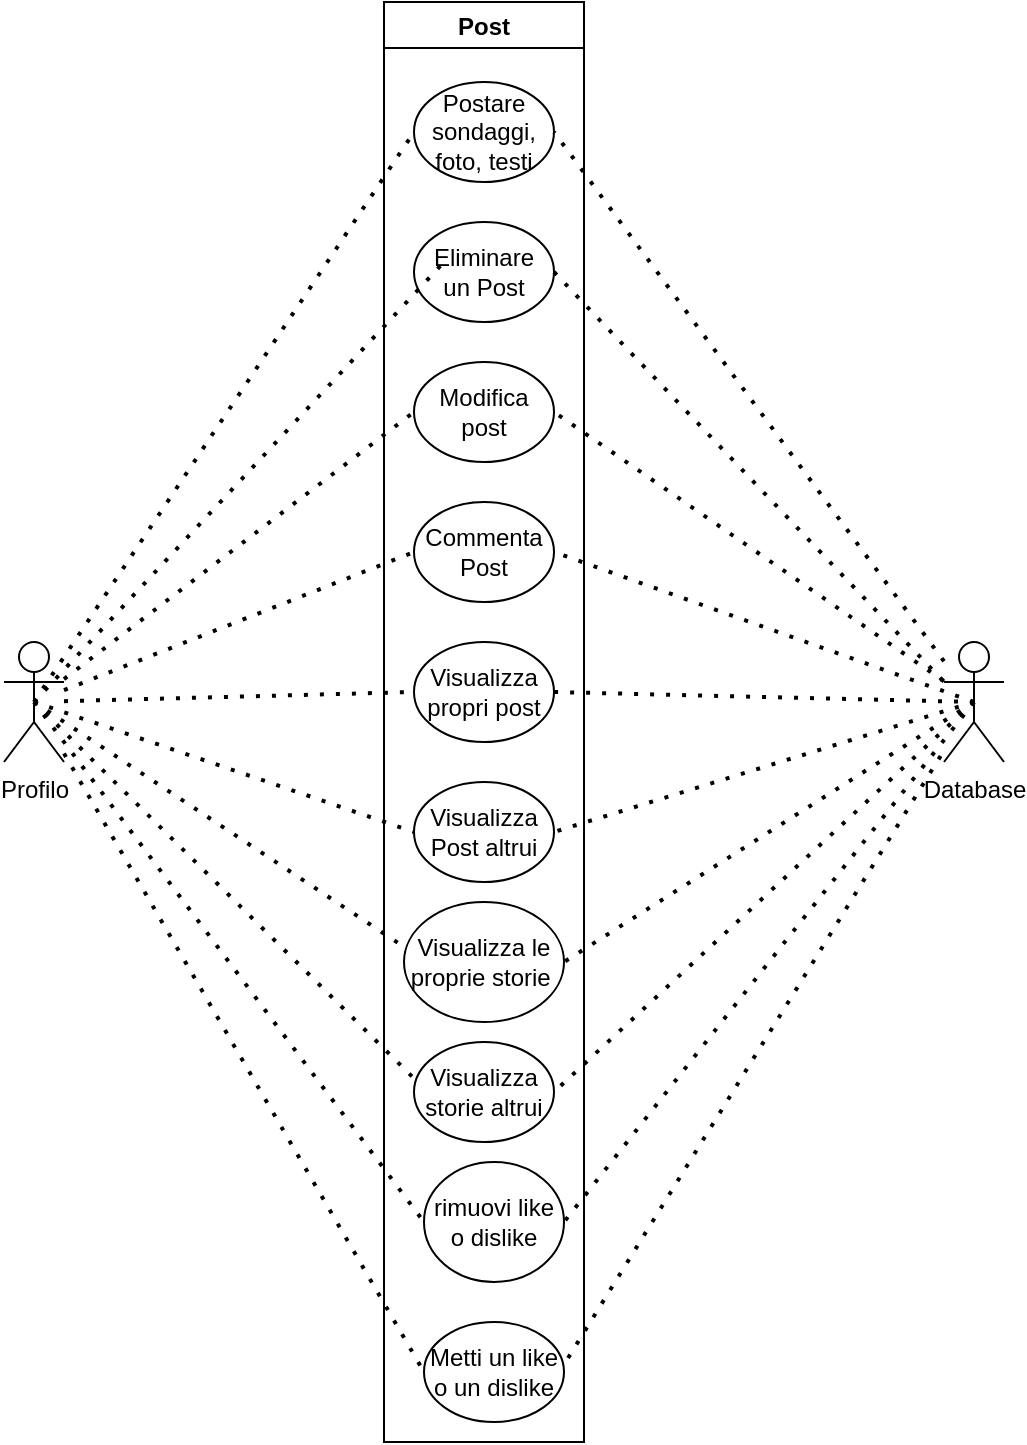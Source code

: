 <mxfile version="19.0.3" type="device"><diagram id="Vm9oYV6uqe7cTlF5DGEn" name="Page-1"><mxGraphModel dx="1278" dy="641" grid="1" gridSize="10" guides="1" tooltips="1" connect="1" arrows="1" fold="1" page="1" pageScale="1" pageWidth="827" pageHeight="1169" math="0" shadow="0"><root><mxCell id="0"/><mxCell id="1" parent="0"/><mxCell id="wOT-u2X4LBz9xPUqAjcz-2" value="&lt;meta charset=&quot;utf-8&quot;&gt;&lt;pre class=&quot;clipboard-data-container selectable hidden-input&quot; spellcheck=&quot;false&quot; tabindex=&quot;-1&quot; lang=&quot;klingon&quot; style=&quot;font-style: normal; font-weight: normal; letter-spacing: normal; text-indent: 0px; text-transform: none; word-spacing: 0px; text-decoration: none; margin: 0px; padding: 0px; border: 0px; font-family: inherit; font-size: 1px; font-stretch: inherit; line-height: inherit; overflow-wrap: break-word; outline: none; opacity: 0; top: 0px; left: 200px; width: 50px; height: 50px; overflow: scroll; color: rgb(0, 0, 0);&quot;&gt;{&#10;  &quot;type&quot;: &quot;selection&quot;,&#10;  &quot;guid&quot;: &quot;cb9ee496&quot;,&#10;  &quot;source&quot;: &quot;a1e20da75&quot;,&#10;  &quot;data&quot;: {&#10;    &quot;nodes&quot;: [&#10;      {&#10;        &quot;id&quot;: &quot;db95efa9&quot;,&#10;        &quot;x&quot;: 260,&#10;        &quot;y&quot;: 393,&#10;        &quot;width&quot;: 157,&#10;        &quot;height&quot;: 1111,&#10;        &quot;rotation&quot;: 0,&#10;        &quot;transform&quot;: &quot;matrix(1 0 0 1 260 393)&quot;,&#10;        &quot;inspectables&quot;: {&#10;          &quot;width_policy&quot;: &quot;fixed&quot;,&#10;          &quot;height_policy&quot;: &quot;fixed&quot;,&#10;          &quot;color&quot;: &quot;rgb(0,0,0)&quot;,&#10;          &quot;font_size&quot;: 14,&#10;          &quot;text_align&quot;: &quot;center&quot;,&#10;          &quot;line_height&quot;: 1.3,&#10;          &quot;background_color&quot;: &quot;rgb(255,255,255)&quot;,&#10;          &quot;stroke_color&quot;: &quot;rgb(0,0,0)&quot;,&#10;          &quot;stroke_width&quot;: 1.5,&#10;          &quot;stroke_style&quot;: &quot;solid&quot;,&#10;          &quot;opacity&quot;: 100,&#10;          &quot;bold&quot;: true,&#10;          &quot;italic&quot;: false,&#10;          &quot;underline&quot;: false,&#10;          &quot;strikethrough&quot;: false,&#10;          &quot;small_caps&quot;: false,&#10;          &quot;uppercase&quot;: false,&#10;          &quot;letter_spacing&quot;: 0,&#10;          &quot;font&quot;: &quot;Roboto&quot;,&#10;          &quot;font_weight&quot;: 400,&#10;          &quot;aspect_lock&quot;: false,&#10;          &quot;fe_dropshadow_enabled&quot;: true,&#10;          &quot;fe_dropshadow_opacity&quot;: 13,&#10;          &quot;fe_dropshadow_angle&quot;: 90,&#10;          &quot;fe_dropshadow_distance&quot;: 5,&#10;          &quot;fe_dropshadow_size&quot;: 11,&#10;          &quot;fe_dropshadow_color&quot;: &quot;rgb(45, 75, 90)&quot;,&#10;          &quot;vertical_align&quot;: &quot;top&quot;,&#10;          &quot;padding_left&quot;: 10,&#10;          &quot;padding_right&quot;: 10,&#10;          &quot;padding_top&quot;: 10,&#10;          &quot;padding_bottom&quot;: 10,&#10;          &quot;fe_blur_enabled&quot;: false,&#10;          &quot;fe_blur_size&quot;: 5&#10;        },&#10;        &quot;text&quot;: &quot;&amp;lt;p dir=\&quot;auto\&quot;&amp;gt;&amp;lt;span style=\&quot;font-family: Roboto, serif;\&quot; data-font=\&quot;font-roboto\&quot;&amp;gt;Chat&amp;lt;/span&amp;gt;&amp;lt;/p&amp;gt;&quot;,&#10;        &quot;name&quot;: &quot;uml-system-boundary&quot;,&#10;        &quot;deps&quot;: {}&#10;      },&#10;      {&#10;        &quot;id&quot;: &quot;41e5ae84&quot;,&#10;        &quot;x&quot;: 276,&#10;        &quot;y&quot;: 425,&#10;        &quot;width&quot;: 122,&#10;        &quot;height&quot;: 73,&#10;        &quot;rotation&quot;: 0,&#10;        &quot;transform&quot;: &quot;matrix(1 0 0 1 276 425)&quot;,&#10;        &quot;inspectables&quot;: {&#10;          &quot;width_policy&quot;: &quot;fixed&quot;,&#10;          &quot;height_policy&quot;: &quot;fixed&quot;,&#10;          &quot;color&quot;: &quot;rgb(0,0,0)&quot;,&#10;          &quot;font_size&quot;: 14,&#10;          &quot;text_align&quot;: &quot;center&quot;,&#10;          &quot;line_height&quot;: 1.3,&#10;          &quot;background_color&quot;: &quot;rgb(255,255,255)&quot;,&#10;          &quot;stroke_color&quot;: &quot;rgb(0,0,0)&quot;,&#10;          &quot;stroke_width&quot;: 1.5,&#10;          &quot;stroke_style&quot;: &quot;solid&quot;,&#10;          &quot;opacity&quot;: 100,&#10;          &quot;bold&quot;: null,&#10;          &quot;italic&quot;: false,&#10;          &quot;underline&quot;: false,&#10;          &quot;strikethrough&quot;: false,&#10;          &quot;small_caps&quot;: false,&#10;          &quot;uppercase&quot;: false,&#10;          &quot;letter_spacing&quot;: 0,&#10;          &quot;font&quot;: &quot;Roboto&quot;,&#10;          &quot;font_weight&quot;: 600,&#10;          &quot;aspect_lock&quot;: false,&#10;          &quot;fe_dropshadow_enabled&quot;: false,&#10;          &quot;fe_dropshadow_opacity&quot;: 75,&#10;          &quot;fe_dropshadow_angle&quot;: 90,&#10;          &quot;fe_dropshadow_distance&quot;: 5,&#10;          &quot;fe_dropshadow_size&quot;: 5,&#10;          &quot;fe_dropshadow_color&quot;: &quot;rgb(0, 0, 0)&quot;,&#10;          &quot;vertical_align&quot;: &quot;middle&quot;,&#10;          &quot;padding_left&quot;: 0,&#10;          &quot;padding_right&quot;: 0,&#10;          &quot;padding_top&quot;: 0,&#10;          &quot;padding_bottom&quot;: 0,&#10;          &quot;fe_blur_enabled&quot;: false,&#10;          &quot;fe_blur_size&quot;: 5&#10;        },&#10;        &quot;text&quot;: &quot;&amp;lt;p dir=\&quot;auto\&quot;&amp;gt;&amp;lt;span style=\&quot;font-family: Roboto, serif;\&quot; data-font=\&quot;font-roboto\&quot;&amp;gt;Personalizza sfondo&amp;lt;/span&amp;gt;&amp;lt;/p&amp;gt;&quot;,&#10;        &quot;name&quot;: &quot;uml-usecase&quot;,&#10;        &quot;deps&quot;: {}&#10;      },&#10;      {&#10;        &quot;id&quot;: &quot;97ffa20e&quot;,&#10;        &quot;x&quot;: 598,&#10;        &quot;y&quot;: 1026,&#10;        &quot;width&quot;: 93.22,&#10;        &quot;height&quot;: 124,&#10;        &quot;rotation&quot;: 0,&#10;        &quot;transform&quot;: &quot;matrix(1 0 0 1 598 1026)&quot;,&#10;        &quot;inspectables&quot;: {&#10;          &quot;aspect_lock&quot;: true,&#10;          &quot;background_color&quot;: &quot;rgb(17, 129, 241)&quot;,&#10;          &quot;stroke_color&quot;: &quot;rgb(17, 129, 241)&quot;,&#10;          &quot;stroke_width&quot;: 3,&#10;          &quot;stroke_style&quot;: &quot;solid&quot;,&#10;          &quot;opacity&quot;: 100,&#10;          &quot;fe_dropshadow_enabled&quot;: false,&#10;          &quot;fe_dropshadow_opacity&quot;: 75,&#10;          &quot;fe_dropshadow_angle&quot;: 90,&#10;          &quot;fe_dropshadow_distance&quot;: 5,&#10;          &quot;fe_dropshadow_size&quot;: 5,&#10;          &quot;fe_dropshadow_color&quot;: &quot;rgb(0, 0, 0)&quot;,&#10;          &quot;fe_blur_enabled&quot;: false,&#10;          &quot;fe_blur_size&quot;: 5,&#10;          &quot;color&quot;: &quot;rgb(0,0,0)&quot;,&#10;          &quot;font_size&quot;: 14,&#10;          &quot;text_align&quot;: &quot;center&quot;,&#10;          &quot;line_height&quot;: 1.3,&#10;          &quot;bold&quot;: true,&#10;          &quot;italic&quot;: false,&#10;          &quot;underline&quot;: false,&#10;          &quot;strikethrough&quot;: false,&#10;          &quot;small_caps&quot;: false,&#10;          &quot;uppercase&quot;: false,&#10;          &quot;letter_spacing&quot;: 0,&#10;          &quot;font&quot;: &quot;Roboto&quot;,&#10;          &quot;font_weight&quot;: 400,&#10;          &quot;width_policy&quot;: &quot;fixed&quot;,&#10;          &quot;height_policy&quot;: &quot;fixed&quot;&#10;        },&#10;        &quot;text&quot;: &quot;Utente&quot;,&#10;        &quot;name&quot;: &quot;uml-actor&quot;,&#10;        &quot;deps&quot;: {}&#10;      },&#10;      {&#10;        &quot;id&quot;: &quot;1e8850db&quot;,&#10;        &quot;x&quot;: 286,&#10;        &quot;y&quot;: 1047,&#10;        &quot;width&quot;: 106,&#10;        &quot;height&quot;: 83,&#10;        &quot;rotation&quot;: 0,&#10;        &quot;transform&quot;: &quot;matrix(1 0 0 1 286 1047)&quot;,&#10;        &quot;inspectables&quot;: {&#10;          &quot;width_policy&quot;: &quot;fixed&quot;,&#10;          &quot;height_policy&quot;: &quot;fixed&quot;,&#10;          &quot;color&quot;: &quot;rgb(0,0,0)&quot;,&#10;          &quot;font_size&quot;: 14,&#10;          &quot;text_align&quot;: &quot;center&quot;,&#10;          &quot;line_height&quot;: 1.3,&#10;          &quot;background_color&quot;: &quot;rgb(255,255,255)&quot;,&#10;          &quot;stroke_color&quot;: &quot;rgb(0,0,0)&quot;,&#10;          &quot;stroke_width&quot;: 1.5,&#10;          &quot;stroke_style&quot;: &quot;solid&quot;,&#10;          &quot;opacity&quot;: 100,&#10;          &quot;bold&quot;: null,&#10;          &quot;italic&quot;: false,&#10;          &quot;underline&quot;: false,&#10;          &quot;strikethrough&quot;: false,&#10;          &quot;small_caps&quot;: false,&#10;          &quot;uppercase&quot;: false,&#10;          &quot;letter_spacing&quot;: 0,&#10;          &quot;font&quot;: &quot;Roboto&quot;,&#10;          &quot;font_weight&quot;: 600,&#10;          &quot;aspect_lock&quot;: false,&#10;          &quot;fe_dropshadow_enabled&quot;: false,&#10;          &quot;fe_dropshadow_opacity&quot;: 75,&#10;          &quot;fe_dropshadow_angle&quot;: 90,&#10;          &quot;fe_dropshadow_distance&quot;: 5,&#10;          &quot;fe_dropshadow_size&quot;: 5,&#10;          &quot;fe_dropshadow_color&quot;: &quot;rgb(0, 0, 0)&quot;,&#10;          &quot;vertical_align&quot;: &quot;middle&quot;,&#10;          &quot;padding_left&quot;: 0,&#10;          &quot;padding_right&quot;: 0,&#10;          &quot;padding_top&quot;: 0,&#10;          &quot;padding_bottom&quot;: 0,&#10;          &quot;fe_blur_enabled&quot;: false,&#10;          &quot;fe_blur_size&quot;: 5&#10;        },&#10;        &quot;text&quot;: &quot;&amp;lt;p dir=\&quot;auto\&quot;&amp;gt;&amp;lt;span style=\&quot;font-family: Roboto, serif;\&quot; data-font=\&quot;font-roboto\&quot;&amp;gt;Accettazione richiesta d'invito&amp;lt;/span&amp;gt;&amp;lt;/p&amp;gt;&amp;lt;p dir=\&quot;auto\&quot;&amp;gt;&amp;lt;span style=\&quot;font-family: Roboto, serif;\&quot; data-font=\&quot;font-roboto\&quot;&amp;gt;&amp;lt;span&amp;gt;﻿&amp;lt;/span&amp;gt;&amp;lt;/span&amp;gt;&amp;lt;/p&amp;gt;&quot;,&#10;        &quot;name&quot;: &quot;uml-usecase&quot;,&#10;        &quot;deps&quot;: {}&#10;      },&#10;      {&#10;        &quot;id&quot;: &quot;50b9f70f&quot;,&#10;        &quot;x&quot;: 395,&#10;        &quot;y&quot;: 986,&#10;        &quot;width&quot;: 205,&#10;        &quot;height&quot;: 103,&#10;        &quot;rotation&quot;: 0,&#10;        &quot;transform&quot;: &quot;matrix(1 0 0 1 395 986)&quot;,&#10;        &quot;inspectables&quot;: {&#10;          &quot;width_policy&quot;: &quot;fixed&quot;,&#10;          &quot;height_policy&quot;: &quot;fixed&quot;,&#10;          &quot;connector_stroke_color&quot;: &quot;rgb(96, 96, 96)&quot;,&#10;          &quot;connector_stroke_width&quot;: 1.5,&#10;          &quot;connector_stroke_style&quot;: &quot;dashed&quot;,&#10;          &quot;opacity&quot;: 100,&#10;          &quot;line_type&quot;: &quot;diagonal&quot;,&#10;          &quot;connector_marker_start&quot;: &quot;none&quot;,&#10;          &quot;connector_marker_end&quot;: &quot;none&quot;,&#10;          &quot;resize_mode&quot;: [&#10;            &quot;nw&quot;,&#10;            &quot;se&quot;,&#10;            &quot;rotation&quot;&#10;          ],&#10;          &quot;aspect_lock&quot;: false,&#10;          &quot;fe_dropshadow_enabled&quot;: false,&#10;          &quot;fe_dropshadow_opacity&quot;: 75,&#10;          &quot;fe_dropshadow_angle&quot;: 90,&#10;          &quot;fe_dropshadow_distance&quot;: 5,&#10;          &quot;fe_dropshadow_size&quot;: 5,&#10;          &quot;fe_dropshadow_color&quot;: &quot;rgb(0, 0, 0)&quot;,&#10;          &quot;start_normal&quot;: 180,&#10;          &quot;end_normal&quot;: 0,&#10;          &quot;x1&quot;: 0,&#10;          &quot;x2&quot;: 1,&#10;          &quot;y1&quot;: 0.5,&#10;          &quot;y2&quot;: 0.5,&#10;          &quot;startx&quot;: 598,&#10;          &quot;starty&quot;: 1088,&#10;          &quot;endx&quot;: 396,&#10;          &quot;endy&quot;: 987.5,&#10;          &quot;offset1&quot;: 0,&#10;          &quot;offset2&quot;: 0,&#10;          &quot;hsplitoffset&quot;: 0,&#10;          &quot;vsplitoffset&quot;: 0,&#10;          &quot;hsplitclosest&quot;: -1,&#10;          &quot;vsplitclosest&quot;: -1,&#10;          &quot;start_node&quot;: &quot;97ffa20e&quot;,&#10;          &quot;end_node&quot;: &quot;036f4fce&quot;,&#10;          &quot;fe_blur_enabled&quot;: false,&#10;          &quot;fe_blur_size&quot;: 5&#10;        },&#10;        &quot;text&quot;: &quot;&quot;,&#10;        &quot;name&quot;: &quot;connector&quot;,&#10;        &quot;deps&quot;: {}&#10;      },&#10;      {&#10;        &quot;id&quot;: &quot;fec60029&quot;,&#10;        &quot;x&quot;: 379,&#10;        &quot;y&quot;: 450,&#10;        &quot;width&quot;: 221,&#10;        &quot;height&quot;: 167,&#10;        &quot;rotation&quot;: 0,&#10;        &quot;transform&quot;: &quot;matrix(1 0 0 1 378.5 449.5)&quot;,&#10;        &quot;inspectables&quot;: {&#10;          &quot;width_policy&quot;: &quot;fixed&quot;,&#10;          &quot;height_policy&quot;: &quot;fixed&quot;,&#10;          &quot;connector_stroke_color&quot;: &quot;rgb(96, 96, 96)&quot;,&#10;          &quot;connector_stroke_width&quot;: 1.5,&#10;          &quot;connector_stroke_style&quot;: &quot;dashed&quot;,&#10;          &quot;opacity&quot;: 100,&#10;          &quot;line_type&quot;: &quot;diagonal&quot;,&#10;          &quot;connector_marker_start&quot;: &quot;none&quot;,&#10;          &quot;connector_marker_end&quot;: &quot;none&quot;,&#10;          &quot;resize_mode&quot;: [&#10;            &quot;nw&quot;,&#10;            &quot;se&quot;,&#10;            &quot;rotation&quot;&#10;          ],&#10;          &quot;aspect_lock&quot;: false,&#10;          &quot;fe_dropshadow_enabled&quot;: false,&#10;          &quot;fe_dropshadow_opacity&quot;: 75,&#10;          &quot;fe_dropshadow_angle&quot;: 90,&#10;          &quot;fe_dropshadow_distance&quot;: 5,&#10;          &quot;fe_dropshadow_size&quot;: 5,&#10;          &quot;fe_dropshadow_color&quot;: &quot;rgb(0, 0, 0)&quot;,&#10;          &quot;start_normal&quot;: 36.975,&#10;          &quot;end_normal&quot;: 180,&#10;          &quot;x1&quot;: 379.5,&#10;          &quot;x2&quot;: 0,&#10;          &quot;y1&quot;: 450.5,&#10;          &quot;y2&quot;: 0.5,&#10;          &quot;startx&quot;: 379.5,&#10;          &quot;starty&quot;: 450.5,&#10;          &quot;endx&quot;: 598,&#10;          &quot;endy&quot;: 615,&#10;          &quot;offset1&quot;: 0,&#10;          &quot;offset2&quot;: 0,&#10;          &quot;hsplitoffset&quot;: 0,&#10;          &quot;vsplitoffset&quot;: 0,&#10;          &quot;hsplitclosest&quot;: -1,&#10;          &quot;vsplitclosest&quot;: -1,&#10;          &quot;start_node&quot;: &quot;&quot;,&#10;          &quot;end_node&quot;: &quot;c43732c6&quot;,&#10;          &quot;fe_blur_enabled&quot;: false,&#10;          &quot;fe_blur_size&quot;: 5&#10;        },&#10;        &quot;text&quot;: &quot;&quot;,&#10;        &quot;name&quot;: &quot;connector&quot;,&#10;        &quot;deps&quot;: {}&#10;      },&#10;      {&#10;        &quot;id&quot;: &quot;afcd6139&quot;,&#10;        &quot;x&quot;: 271,&#10;        &quot;y&quot;: 1164,&#10;        &quot;width&quot;: 135,&#10;        &quot;height&quot;: 58,&#10;        &quot;rotation&quot;: 0,&#10;        &quot;transform&quot;: &quot;matrix(1 0 0 1 271 1164)&quot;,&#10;        &quot;inspectables&quot;: {&#10;          &quot;width_policy&quot;: &quot;fixed&quot;,&#10;          &quot;height_policy&quot;: &quot;fixed&quot;,&#10;          &quot;color&quot;: &quot;rgb(0,0,0)&quot;,&#10;          &quot;font_size&quot;: 14,&#10;          &quot;text_align&quot;: &quot;center&quot;,&#10;          &quot;line_height&quot;: 1.3,&#10;          &quot;background_color&quot;: &quot;rgb(255,255,255)&quot;,&#10;          &quot;stroke_color&quot;: &quot;rgb(0,0,0)&quot;,&#10;          &quot;stroke_width&quot;: 1.5,&#10;          &quot;stroke_style&quot;: &quot;solid&quot;,&#10;          &quot;opacity&quot;: 100,&#10;          &quot;bold&quot;: null,&#10;          &quot;italic&quot;: false,&#10;          &quot;underline&quot;: false,&#10;          &quot;strikethrough&quot;: false,&#10;          &quot;small_caps&quot;: false,&#10;          &quot;uppercase&quot;: false,&#10;          &quot;letter_spacing&quot;: 0,&#10;          &quot;font&quot;: &quot;Roboto&quot;,&#10;          &quot;font_weight&quot;: 600,&#10;          &quot;aspect_lock&quot;: false,&#10;          &quot;fe_dropshadow_enabled&quot;: false,&#10;          &quot;fe_dropshadow_opacity&quot;: 75,&#10;          &quot;fe_dropshadow_angle&quot;: 90,&#10;          &quot;fe_dropshadow_distance&quot;: 5,&#10;          &quot;fe_dropshadow_size&quot;: 5,&#10;          &quot;fe_dropshadow_color&quot;: &quot;rgb(0, 0, 0)&quot;,&#10;          &quot;vertical_align&quot;: &quot;middle&quot;,&#10;          &quot;padding_left&quot;: 0,&#10;          &quot;padding_right&quot;: 0,&#10;          &quot;padding_top&quot;: 0,&#10;          &quot;padding_bottom&quot;: 0,&#10;          &quot;fe_blur_enabled&quot;: false,&#10;          &quot;fe_blur_size&quot;: 5&#10;        },&#10;        &quot;text&quot;: &quot;&amp;lt;p dir=\&quot;auto\&quot;&amp;gt;Apertura chat &amp;lt;/p&amp;gt;&amp;lt;p dir=\&quot;auto\&quot;&amp;gt;privata&amp;lt;/p&amp;gt;&quot;,&#10;        &quot;name&quot;: &quot;uml-usecase&quot;,&#10;        &quot;deps&quot;: {}&#10;      },&#10;      {&#10;        &quot;id&quot;: &quot;60f704fe&quot;,&#10;        &quot;x&quot;: 279,&#10;        &quot;y&quot;: 515,&#10;        &quot;width&quot;: 119,&#10;        &quot;height&quot;: 76,&#10;        &quot;rotation&quot;: 0,&#10;        &quot;transform&quot;: &quot;matrix(1 0 0 1 279 515)&quot;,&#10;        &quot;inspectables&quot;: {&#10;          &quot;width_policy&quot;: &quot;fixed&quot;,&#10;          &quot;height_policy&quot;: &quot;fixed&quot;,&#10;          &quot;color&quot;: &quot;rgb(0,0,0)&quot;,&#10;          &quot;font_size&quot;: 14,&#10;          &quot;text_align&quot;: &quot;center&quot;,&#10;          &quot;line_height&quot;: 1.3,&#10;          &quot;background_color&quot;: &quot;rgb(255,255,255)&quot;,&#10;          &quot;stroke_color&quot;: &quot;rgb(0,0,0)&quot;,&#10;          &quot;stroke_width&quot;: 1.5,&#10;          &quot;stroke_style&quot;: &quot;solid&quot;,&#10;          &quot;opacity&quot;: 100,&#10;          &quot;bold&quot;: null,&#10;          &quot;italic&quot;: false,&#10;          &quot;underline&quot;: false,&#10;          &quot;strikethrough&quot;: false,&#10;          &quot;small_caps&quot;: false,&#10;          &quot;uppercase&quot;: false,&#10;          &quot;letter_spacing&quot;: 0,&#10;          &quot;font&quot;: &quot;Roboto&quot;,&#10;          &quot;font_weight&quot;: 600,&#10;          &quot;aspect_lock&quot;: false,&#10;          &quot;fe_dropshadow_enabled&quot;: false,&#10;          &quot;fe_dropshadow_opacity&quot;: 75,&#10;          &quot;fe_dropshadow_angle&quot;: 90,&#10;          &quot;fe_dropshadow_distance&quot;: 5,&#10;          &quot;fe_dropshadow_size&quot;: 5,&#10;          &quot;fe_dropshadow_color&quot;: &quot;rgb(0, 0, 0)&quot;,&#10;          &quot;vertical_align&quot;: &quot;middle&quot;,&#10;          &quot;padding_left&quot;: 0,&#10;          &quot;padding_right&quot;: 0,&#10;          &quot;padding_top&quot;: 0,&#10;          &quot;padding_bottom&quot;: 0,&#10;          &quot;fe_blur_enabled&quot;: false,&#10;          &quot;fe_blur_size&quot;: 5&#10;        },&#10;        &quot;text&quot;: &quot;&amp;lt;p dir=\&quot;auto\&quot;&amp;gt;Visualizzazione&amp;lt;/p&amp;gt;&amp;lt;p dir=\&quot;auto\&quot;&amp;gt;chat&amp;lt;/p&amp;gt;&amp;lt;p dir=\&quot;auto\&quot;&amp;gt;&amp;lt;br&amp;gt;&amp;lt;/p&amp;gt;&quot;,&#10;        &quot;name&quot;: &quot;uml-usecase&quot;,&#10;        &quot;deps&quot;: {}&#10;      },&#10;      {&#10;        &quot;id&quot;: &quot;b6f65c40&quot;,&#10;        &quot;x&quot;: 55,&#10;        &quot;y&quot;: 906,&#10;        &quot;width&quot;: 92.756,&#10;        &quot;height&quot;: 124,&#10;        &quot;rotation&quot;: 0,&#10;        &quot;transform&quot;: &quot;matrix(1 0 0 1 55 906)&quot;,&#10;        &quot;inspectables&quot;: {&#10;          &quot;aspect_lock&quot;: true,&#10;          &quot;background_color&quot;: &quot;rgb(17, 129, 241)&quot;,&#10;          &quot;stroke_color&quot;: &quot;rgb(17, 129, 241)&quot;,&#10;          &quot;stroke_width&quot;: 3,&#10;          &quot;stroke_style&quot;: &quot;solid&quot;,&#10;          &quot;opacity&quot;: 100,&#10;          &quot;fe_dropshadow_enabled&quot;: false,&#10;          &quot;fe_dropshadow_opacity&quot;: 75,&#10;          &quot;fe_dropshadow_angle&quot;: 90,&#10;          &quot;fe_dropshadow_distance&quot;: 5,&#10;          &quot;fe_dropshadow_size&quot;: 5,&#10;          &quot;fe_dropshadow_color&quot;: &quot;rgb(0, 0, 0)&quot;,&#10;          &quot;fe_blur_enabled&quot;: false,&#10;          &quot;fe_blur_size&quot;: 5,&#10;          &quot;color&quot;: &quot;rgb(0,0,0)&quot;,&#10;          &quot;font_size&quot;: 14,&#10;          &quot;text_align&quot;: &quot;center&quot;,&#10;          &quot;line_height&quot;: 1.3,&#10;          &quot;bold&quot;: true,&#10;          &quot;italic&quot;: false,&#10;          &quot;underline&quot;: false,&#10;          &quot;strikethrough&quot;: false,&#10;          &quot;small_caps&quot;: false,&#10;          &quot;uppercase&quot;: false,&#10;          &quot;letter_spacing&quot;: 0,&#10;          &quot;font&quot;: &quot;Roboto&quot;,&#10;          &quot;font_weight&quot;: 400,&#10;          &quot;width_policy&quot;: &quot;fixed&quot;,&#10;          &quot;height_policy&quot;: &quot;fixed&quot;&#10;        },&#10;        &quot;text&quot;: &quot;Utente&quot;,&#10;        &quot;name&quot;: &quot;uml-actor&quot;,&#10;        &quot;deps&quot;: {}&#10;      },&#10;      {&#10;        &quot;id&quot;: &quot;44377b74&quot;,&#10;        &quot;x&quot;: 147,&#10;        &quot;y&quot;: 966,&#10;        &quot;width&quot;: 126,&#10;        &quot;height&quot;: 228,&#10;        &quot;rotation&quot;: 0,&#10;        &quot;transform&quot;: &quot;matrix(1 0 0 1 147 966.25)&quot;,&#10;        &quot;inspectables&quot;: {&#10;          &quot;width_policy&quot;: &quot;fixed&quot;,&#10;          &quot;height_policy&quot;: &quot;fixed&quot;,&#10;          &quot;connector_stroke_color&quot;: &quot;rgb(96, 96, 96)&quot;,&#10;          &quot;connector_stroke_width&quot;: 1.5,&#10;          &quot;connector_stroke_style&quot;: &quot;dashed&quot;,&#10;          &quot;opacity&quot;: 100,&#10;          &quot;line_type&quot;: &quot;diagonal&quot;,&#10;          &quot;connector_marker_start&quot;: &quot;none&quot;,&#10;          &quot;connector_marker_end&quot;: &quot;none&quot;,&#10;          &quot;resize_mode&quot;: [&#10;            &quot;nw&quot;,&#10;            &quot;se&quot;,&#10;            &quot;rotation&quot;&#10;          ],&#10;          &quot;aspect_lock&quot;: false,&#10;          &quot;fe_dropshadow_enabled&quot;: false,&#10;          &quot;fe_dropshadow_opacity&quot;: 75,&#10;          &quot;fe_dropshadow_angle&quot;: 90,&#10;          &quot;fe_dropshadow_distance&quot;: 5,&#10;          &quot;fe_dropshadow_size&quot;: 5,&#10;          &quot;fe_dropshadow_color&quot;: &quot;rgb(0, 0, 0)&quot;,&#10;          &quot;start_normal&quot;: 0,&#10;          &quot;end_normal&quot;: 180,&#10;          &quot;x1&quot;: 1,&#10;          &quot;x2&quot;: 0,&#10;          &quot;y1&quot;: 0.5,&#10;          &quot;y2&quot;: 0.5,&#10;          &quot;startx&quot;: 147.756,&#10;          &quot;starty&quot;: 968,&#10;          &quot;endx&quot;: 271,&#10;          &quot;endy&quot;: 1193,&#10;          &quot;offset1&quot;: 0,&#10;          &quot;offset2&quot;: 0,&#10;          &quot;hsplitoffset&quot;: 0,&#10;          &quot;vsplitoffset&quot;: 0,&#10;          &quot;hsplitclosest&quot;: -1,&#10;          &quot;vsplitclosest&quot;: -1,&#10;          &quot;start_node&quot;: &quot;b6f65c40&quot;,&#10;          &quot;end_node&quot;: &quot;afcd6139&quot;,&#10;          &quot;fe_blur_enabled&quot;: false,&#10;          &quot;fe_blur_size&quot;: 5&#10;        },&#10;        &quot;text&quot;: &quot;&quot;,&#10;        &quot;name&quot;: &quot;connector&quot;,&#10;        &quot;deps&quot;: {}&#10;      },&#10;      {&#10;        &quot;id&quot;: &quot;66963d23&quot;,&#10;        &quot;x&quot;: 147,&#10;        &quot;y&quot;: 551,&#10;        &quot;width&quot;: 134,&#10;        &quot;height&quot;: 418,&#10;        &quot;rotation&quot;: 0,&#10;        &quot;transform&quot;: &quot;matrix(1 0 0 1 147 551.25)&quot;,&#10;        &quot;inspectables&quot;: {&#10;          &quot;width_policy&quot;: &quot;fixed&quot;,&#10;          &quot;height_policy&quot;: &quot;fixed&quot;,&#10;          &quot;connector_stroke_color&quot;: &quot;rgb(96, 96, 96)&quot;,&#10;          &quot;connector_stroke_width&quot;: 1.5,&#10;          &quot;connector_stroke_style&quot;: &quot;dashed&quot;,&#10;          &quot;opacity&quot;: 100,&#10;          &quot;line_type&quot;: &quot;diagonal&quot;,&#10;          &quot;connector_marker_start&quot;: &quot;none&quot;,&#10;          &quot;connector_marker_end&quot;: &quot;none&quot;,&#10;          &quot;resize_mode&quot;: [&#10;            &quot;nw&quot;,&#10;            &quot;se&quot;,&#10;            &quot;rotation&quot;&#10;          ],&#10;          &quot;aspect_lock&quot;: false,&#10;          &quot;fe_dropshadow_enabled&quot;: false,&#10;          &quot;fe_dropshadow_opacity&quot;: 75,&#10;          &quot;fe_dropshadow_angle&quot;: 90,&#10;          &quot;fe_dropshadow_distance&quot;: 5,&#10;          &quot;fe_dropshadow_size&quot;: 5,&#10;          &quot;fe_dropshadow_color&quot;: &quot;rgb(0, 0, 0)&quot;,&#10;          &quot;start_normal&quot;: 0,&#10;          &quot;end_normal&quot;: 180,&#10;          &quot;x1&quot;: 1,&#10;          &quot;x2&quot;: 0,&#10;          &quot;y1&quot;: 0.5,&#10;          &quot;y2&quot;: 0.5,&#10;          &quot;startx&quot;: 147.756,&#10;          &quot;starty&quot;: 968,&#10;          &quot;endx&quot;: 279,&#10;          &quot;endy&quot;: 553,&#10;          &quot;offset1&quot;: 0,&#10;          &quot;offset2&quot;: 0,&#10;          &quot;hsplitoffset&quot;: 0,&#10;          &quot;vsplitoffset&quot;: 0,&#10;          &quot;hsplitclosest&quot;: -1,&#10;          &quot;vsplitclosest&quot;: -1,&#10;          &quot;start_node&quot;: &quot;b6f65c40&quot;,&#10;          &quot;end_node&quot;: &quot;60f704fe&quot;,&#10;          &quot;fe_blur_enabled&quot;: false,&#10;          &quot;fe_blur_size&quot;: 5&#10;        },&#10;        &quot;text&quot;: &quot;&quot;,&#10;        &quot;name&quot;: &quot;connector&quot;,&#10;        &quot;deps&quot;: {}&#10;      },&#10;      {&#10;        &quot;id&quot;: &quot;08fb4035&quot;,&#10;        &quot;x&quot;: 278,&#10;        &quot;y&quot;: 837,&#10;        &quot;width&quot;: 121,&#10;        &quot;height&quot;: 91,&#10;        &quot;rotation&quot;: 0,&#10;        &quot;transform&quot;: &quot;matrix(1 0 0 1 278 837)&quot;,&#10;        &quot;inspectables&quot;: {&#10;          &quot;width_policy&quot;: &quot;fixed&quot;,&#10;          &quot;height_policy&quot;: &quot;fixed&quot;,&#10;          &quot;color&quot;: &quot;rgb(0,0,0)&quot;,&#10;          &quot;font_size&quot;: 14,&#10;          &quot;text_align&quot;: &quot;center&quot;,&#10;          &quot;line_height&quot;: 1.3,&#10;          &quot;background_color&quot;: &quot;rgb(255,255,255)&quot;,&#10;          &quot;stroke_color&quot;: &quot;rgb(0,0,0)&quot;,&#10;          &quot;stroke_width&quot;: 1.5,&#10;          &quot;stroke_style&quot;: &quot;solid&quot;,&#10;          &quot;opacity&quot;: 100,&#10;          &quot;bold&quot;: null,&#10;          &quot;italic&quot;: false,&#10;          &quot;underline&quot;: false,&#10;          &quot;strikethrough&quot;: false,&#10;          &quot;small_caps&quot;: false,&#10;          &quot;uppercase&quot;: false,&#10;          &quot;letter_spacing&quot;: 0,&#10;          &quot;font&quot;: &quot;Roboto&quot;,&#10;          &quot;font_weight&quot;: 600,&#10;          &quot;aspect_lock&quot;: false,&#10;          &quot;fe_dropshadow_enabled&quot;: false,&#10;          &quot;fe_dropshadow_opacity&quot;: 75,&#10;          &quot;fe_dropshadow_angle&quot;: 90,&#10;          &quot;fe_dropshadow_distance&quot;: 5,&#10;          &quot;fe_dropshadow_size&quot;: 5,&#10;          &quot;fe_dropshadow_color&quot;: &quot;rgb(0, 0, 0)&quot;,&#10;          &quot;vertical_align&quot;: &quot;middle&quot;,&#10;          &quot;padding_left&quot;: 0,&#10;          &quot;padding_right&quot;: 0,&#10;          &quot;padding_top&quot;: 0,&#10;          &quot;padding_bottom&quot;: 0,&#10;          &quot;fe_blur_enabled&quot;: false,&#10;          &quot;fe_blur_size&quot;: 5&#10;        },&#10;        &quot;text&quot;: &quot;&amp;lt;p dir=\&quot;auto\&quot;&amp;gt;&amp;lt;span style=\&quot;font-weight: 600; font-family: Roboto, serif;\&quot; data-font=\&quot;font-roboto\&quot;&amp;gt;Apertura chat&amp;lt;/span&amp;gt;&amp;lt;/p&amp;gt;&amp;lt;p dir=\&quot;auto\&quot;&amp;gt;&amp;lt;span style=\&quot;font-weight: 600; font-family: Roboto, serif;\&quot; data-font=\&quot;font-roboto\&quot;&amp;gt;﻿di gruppo&amp;lt;/span&amp;gt;&amp;lt;/p&amp;gt;&amp;lt;p dir=\&quot;auto\&quot;&amp;gt;&amp;lt;span style=\&quot;font-weight: 600; font-family: Roboto, serif;\&quot; data-font=\&quot;font-roboto\&quot;&amp;gt;﻿&amp;lt;/span&amp;gt;&amp;lt;/p&amp;gt;&quot;,&#10;        &quot;name&quot;: &quot;uml-usecase&quot;,&#10;        &quot;deps&quot;: {}&#10;      },&#10;      {&#10;        &quot;id&quot;: &quot;c43732c6&quot;,&#10;        &quot;x&quot;: 598,&#10;        &quot;y&quot;: 553,&#10;        &quot;width&quot;: 93.22,&#10;        &quot;height&quot;: 124,&#10;        &quot;rotation&quot;: 0,&#10;        &quot;transform&quot;: &quot;matrix(1 0 0 1 598 553)&quot;,&#10;        &quot;inspectables&quot;: {&#10;          &quot;aspect_lock&quot;: true,&#10;          &quot;background_color&quot;: &quot;rgb(17, 129, 241)&quot;,&#10;          &quot;stroke_color&quot;: &quot;rgb(17, 129, 241)&quot;,&#10;          &quot;stroke_width&quot;: 3,&#10;          &quot;stroke_style&quot;: &quot;solid&quot;,&#10;          &quot;opacity&quot;: 100,&#10;          &quot;fe_dropshadow_enabled&quot;: false,&#10;          &quot;fe_dropshadow_opacity&quot;: 75,&#10;          &quot;fe_dropshadow_angle&quot;: 90,&#10;          &quot;fe_dropshadow_distance&quot;: 5,&#10;          &quot;fe_dropshadow_size&quot;: 5,&#10;          &quot;fe_dropshadow_color&quot;: &quot;rgb(0, 0, 0)&quot;,&#10;          &quot;fe_blur_enabled&quot;: false,&#10;          &quot;fe_blur_size&quot;: 5,&#10;          &quot;color&quot;: &quot;rgb(0,0,0)&quot;,&#10;          &quot;font_size&quot;: 14,&#10;          &quot;text_align&quot;: &quot;center&quot;,&#10;          &quot;line_height&quot;: 1.3,&#10;          &quot;bold&quot;: true,&#10;          &quot;italic&quot;: false,&#10;          &quot;underline&quot;: false,&#10;          &quot;strikethrough&quot;: false,&#10;          &quot;small_caps&quot;: false,&#10;          &quot;uppercase&quot;: false,&#10;          &quot;letter_spacing&quot;: 0,&#10;          &quot;font&quot;: &quot;Roboto&quot;,&#10;          &quot;font_weight&quot;: 400,&#10;          &quot;width_policy&quot;: &quot;fixed&quot;,&#10;          &quot;height_policy&quot;: &quot;fixed&quot;&#10;        },&#10;        &quot;text&quot;: &quot;Database&quot;,&#10;        &quot;name&quot;: &quot;uml-actor&quot;,&#10;        &quot;deps&quot;: {}&#10;      },&#10;      {&#10;        &quot;id&quot;: &quot;7da6b022&quot;,&#10;        &quot;x&quot;: 394,&#10;        &quot;y&quot;: 614,&#10;        &quot;width&quot;: 206,&#10;        &quot;height&quot;: 157,&#10;        &quot;rotation&quot;: 0,&#10;        &quot;transform&quot;: &quot;matrix(1 0 0 1 393.5 613.5)&quot;,&#10;        &quot;inspectables&quot;: {&#10;          &quot;width_policy&quot;: &quot;fixed&quot;,&#10;          &quot;height_policy&quot;: &quot;fixed&quot;,&#10;          &quot;connector_stroke_color&quot;: &quot;rgb(96, 96, 96)&quot;,&#10;          &quot;connector_stroke_width&quot;: 1.5,&#10;          &quot;connector_stroke_style&quot;: &quot;dashed&quot;,&#10;          &quot;opacity&quot;: 100,&#10;          &quot;line_type&quot;: &quot;diagonal&quot;,&#10;          &quot;connector_marker_start&quot;: &quot;none&quot;,&#10;          &quot;connector_marker_end&quot;: &quot;none&quot;,&#10;          &quot;resize_mode&quot;: [&#10;            &quot;nw&quot;,&#10;            &quot;se&quot;,&#10;            &quot;rotation&quot;&#10;          ],&#10;          &quot;aspect_lock&quot;: false,&#10;          &quot;fe_dropshadow_enabled&quot;: false,&#10;          &quot;fe_dropshadow_opacity&quot;: 75,&#10;          &quot;fe_dropshadow_angle&quot;: 90,&#10;          &quot;fe_dropshadow_distance&quot;: 5,&#10;          &quot;fe_dropshadow_size&quot;: 5,&#10;          &quot;fe_dropshadow_color&quot;: &quot;rgb(0, 0, 0)&quot;,&#10;          &quot;start_normal&quot;: 0,&#10;          &quot;end_normal&quot;: 180,&#10;          &quot;x1&quot;: 1,&#10;          &quot;x2&quot;: 0,&#10;          &quot;y1&quot;: 0.5,&#10;          &quot;y2&quot;: 0.5,&#10;          &quot;startx&quot;: 395,&#10;          &quot;starty&quot;: 769,&#10;          &quot;endx&quot;: 598,&#10;          &quot;endy&quot;: 615,&#10;          &quot;offset1&quot;: 0,&#10;          &quot;offset2&quot;: 0,&#10;          &quot;hsplitoffset&quot;: 0,&#10;          &quot;vsplitoffset&quot;: 0,&#10;          &quot;hsplitclosest&quot;: -1,&#10;          &quot;vsplitclosest&quot;: -1,&#10;          &quot;start_node&quot;: &quot;74c3804a&quot;,&#10;          &quot;end_node&quot;: &quot;c43732c6&quot;,&#10;          &quot;fe_blur_enabled&quot;: false,&#10;          &quot;fe_blur_size&quot;: 5&#10;        },&#10;        &quot;text&quot;: &quot;&quot;,&#10;        &quot;name&quot;: &quot;connector&quot;,&#10;        &quot;deps&quot;: {}&#10;      },&#10;      {&#10;        &quot;id&quot;: &quot;50252abd&quot;,&#10;        &quot;x&quot;: 397,&#10;        &quot;y&quot;: 552,&#10;        &quot;width&quot;: 203,&#10;        &quot;height&quot;: 65,&#10;        &quot;rotation&quot;: 0,&#10;        &quot;transform&quot;: &quot;matrix(1 0 0 1 396.5 551.5)&quot;,&#10;        &quot;inspectables&quot;: {&#10;          &quot;width_policy&quot;: &quot;fixed&quot;,&#10;          &quot;height_policy&quot;: &quot;fixed&quot;,&#10;          &quot;connector_stroke_color&quot;: &quot;rgb(96, 96, 96)&quot;,&#10;          &quot;connector_stroke_width&quot;: 1.5,&#10;          &quot;connector_stroke_style&quot;: &quot;dashed&quot;,&#10;          &quot;opacity&quot;: 100,&#10;          &quot;line_type&quot;: &quot;diagonal&quot;,&#10;          &quot;connector_marker_start&quot;: &quot;none&quot;,&#10;          &quot;connector_marker_end&quot;: &quot;none&quot;,&#10;          &quot;resize_mode&quot;: [&#10;            &quot;nw&quot;,&#10;            &quot;se&quot;,&#10;            &quot;rotation&quot;&#10;          ],&#10;          &quot;aspect_lock&quot;: false,&#10;          &quot;fe_dropshadow_enabled&quot;: false,&#10;          &quot;fe_dropshadow_opacity&quot;: 75,&#10;          &quot;fe_dropshadow_angle&quot;: 90,&#10;          &quot;fe_dropshadow_distance&quot;: 5,&#10;          &quot;fe_dropshadow_size&quot;: 5,&#10;          &quot;fe_dropshadow_color&quot;: &quot;rgb(0, 0, 0)&quot;,&#10;          &quot;start_normal&quot;: 0,&#10;          &quot;end_normal&quot;: 180,&#10;          &quot;x1&quot;: 1,&#10;          &quot;x2&quot;: 0,&#10;          &quot;y1&quot;: 0.5,&#10;          &quot;y2&quot;: 0.5,&#10;          &quot;startx&quot;: 398,&#10;          &quot;starty&quot;: 553,&#10;          &quot;endx&quot;: 598,&#10;          &quot;endy&quot;: 615,&#10;          &quot;offset1&quot;: 0,&#10;          &quot;offset2&quot;: 0,&#10;          &quot;hsplitoffset&quot;: 0,&#10;          &quot;vsplitoffset&quot;: 0,&#10;          &quot;hsplitclosest&quot;: -1,&#10;          &quot;vsplitclosest&quot;: -1,&#10;          &quot;start_node&quot;: &quot;60f704fe&quot;,&#10;          &quot;end_node&quot;: &quot;c43732c6&quot;,&#10;          &quot;fe_blur_enabled&quot;: false,&#10;          &quot;fe_blur_size&quot;: 5&#10;        },&#10;        &quot;text&quot;: &quot;&quot;,&#10;        &quot;name&quot;: &quot;connector&quot;,&#10;        &quot;deps&quot;: {}&#10;      },&#10;      {&#10;        &quot;id&quot;: &quot;77313e8a&quot;,&#10;        &quot;x&quot;: 644,&#10;        &quot;y&quot;: 676,&#10;        &quot;width&quot;: 3,&#10;        &quot;height&quot;: 352,&#10;        &quot;rotation&quot;: 0,&#10;        &quot;transform&quot;: &quot;matrix(1 0 0 1 644 676)&quot;,&#10;        &quot;inspectables&quot;: {&#10;          &quot;width_policy&quot;: &quot;fixed&quot;,&#10;          &quot;height_policy&quot;: &quot;fixed&quot;,&#10;          &quot;connector_stroke_color&quot;: &quot;rgb(96, 96, 96)&quot;,&#10;          &quot;connector_stroke_width&quot;: 1.5,&#10;          &quot;connector_stroke_style&quot;: &quot;dashed&quot;,&#10;          &quot;opacity&quot;: 100,&#10;          &quot;line_type&quot;: &quot;diagonal&quot;,&#10;          &quot;connector_marker_start&quot;: &quot;none&quot;,&#10;          &quot;connector_marker_end&quot;: &quot;none&quot;,&#10;          &quot;resize_mode&quot;: [&#10;            &quot;nw&quot;,&#10;            &quot;se&quot;,&#10;            &quot;rotation&quot;&#10;          ],&#10;          &quot;aspect_lock&quot;: false,&#10;          &quot;fe_dropshadow_enabled&quot;: false,&#10;          &quot;fe_dropshadow_opacity&quot;: 75,&#10;          &quot;fe_dropshadow_angle&quot;: 90,&#10;          &quot;fe_dropshadow_distance&quot;: 5,&#10;          &quot;fe_dropshadow_size&quot;: 5,&#10;          &quot;fe_dropshadow_color&quot;: &quot;rgb(0, 0, 0)&quot;,&#10;          &quot;start_normal&quot;: 90,&#10;          &quot;end_normal&quot;: 270,&#10;          &quot;x1&quot;: 0.5,&#10;          &quot;x2&quot;: 0.5,&#10;          &quot;y1&quot;: 1,&#10;          &quot;y2&quot;: 0,&#10;          &quot;startx&quot;: 644.61,&#10;          &quot;starty&quot;: 677,&#10;          &quot;endx&quot;: 644.61,&#10;          &quot;endy&quot;: 1026,&#10;          &quot;offset1&quot;: 0,&#10;          &quot;offset2&quot;: 0,&#10;          &quot;hsplitoffset&quot;: 0,&#10;          &quot;vsplitoffset&quot;: 0,&#10;          &quot;hsplitclosest&quot;: -1,&#10;          &quot;vsplitclosest&quot;: -1,&#10;          &quot;start_node&quot;: &quot;c43732c6&quot;,&#10;          &quot;end_node&quot;: &quot;97ffa20e&quot;,&#10;          &quot;fe_blur_enabled&quot;: false,&#10;          &quot;fe_blur_size&quot;: 5&#10;        },&#10;        &quot;text&quot;: &quot;&quot;,&#10;        &quot;name&quot;: &quot;connector&quot;,&#10;        &quot;deps&quot;: {}&#10;      },&#10;      {&#10;        &quot;id&quot;: &quot;152abc87&quot;,&#10;        &quot;x&quot;: 405,&#10;        &quot;y&quot;: 1086,&#10;        &quot;width&quot;: 195,&#10;        &quot;height&quot;: 108,&#10;        &quot;rotation&quot;: 0,&#10;        &quot;transform&quot;: &quot;matrix(1 0 0 1 405 1086)&quot;,&#10;        &quot;inspectables&quot;: {&#10;          &quot;width_policy&quot;: &quot;fixed&quot;,&#10;          &quot;height_policy&quot;: &quot;fixed&quot;,&#10;          &quot;connector_stroke_color&quot;: &quot;rgb(96, 96, 96)&quot;,&#10;          &quot;connector_stroke_width&quot;: 1.5,&#10;          &quot;connector_stroke_style&quot;: &quot;dashed&quot;,&#10;          &quot;opacity&quot;: 100,&#10;          &quot;line_type&quot;: &quot;diagonal&quot;,&#10;          &quot;connector_marker_start&quot;: &quot;none&quot;,&#10;          &quot;connector_marker_end&quot;: &quot;none&quot;,&#10;          &quot;resize_mode&quot;: [&#10;            &quot;nw&quot;,&#10;            &quot;se&quot;,&#10;            &quot;rotation&quot;&#10;          ],&#10;          &quot;aspect_lock&quot;: false,&#10;          &quot;fe_dropshadow_enabled&quot;: false,&#10;          &quot;fe_dropshadow_opacity&quot;: 75,&#10;          &quot;fe_dropshadow_angle&quot;: 90,&#10;          &quot;fe_dropshadow_distance&quot;: 5,&#10;          &quot;fe_dropshadow_size&quot;: 5,&#10;          &quot;fe_dropshadow_color&quot;: &quot;rgb(0, 0, 0)&quot;,&#10;          &quot;start_normal&quot;: 0,&#10;          &quot;end_normal&quot;: 180,&#10;          &quot;x1&quot;: 1,&#10;          &quot;x2&quot;: 0,&#10;          &quot;y1&quot;: 0.5,&#10;          &quot;y2&quot;: 0.5,&#10;          &quot;startx&quot;: 406,&#10;          &quot;starty&quot;: 1193,&#10;          &quot;endx&quot;: 598,&#10;          &quot;endy&quot;: 1088,&#10;          &quot;offset1&quot;: 0,&#10;          &quot;offset2&quot;: 0,&#10;          &quot;hsplitoffset&quot;: 0,&#10;          &quot;vsplitoffset&quot;: 0,&#10;          &quot;hsplitclosest&quot;: -1,&#10;          &quot;vsplitclosest&quot;: -1,&#10;          &quot;start_node&quot;: &quot;afcd6139&quot;,&#10;          &quot;end_node&quot;: &quot;97ffa20e&quot;,&#10;          &quot;fe_blur_enabled&quot;: false,&#10;          &quot;fe_blur_size&quot;: 5&#10;        },&#10;        &quot;text&quot;: &quot;&quot;,&#10;        &quot;name&quot;: &quot;connector&quot;,&#10;        &quot;deps&quot;: {}&#10;      },&#10;      {&#10;        &quot;id&quot;: &quot;21a38a1b&quot;,&#10;        &quot;x&quot;: 279,&#10;        &quot;y&quot;: 615,&#10;        &quot;width&quot;: 119,&#10;        &quot;height&quot;: 89,&#10;        &quot;rotation&quot;: 0,&#10;        &quot;transform&quot;: &quot;matrix(1 0 0 1 279 615)&quot;,&#10;        &quot;inspectables&quot;: {&#10;          &quot;width_policy&quot;: &quot;fixed&quot;,&#10;          &quot;height_policy&quot;: &quot;fixed&quot;,&#10;          &quot;color&quot;: &quot;rgb(0,0,0)&quot;,&#10;          &quot;font_size&quot;: 14,&#10;          &quot;text_align&quot;: &quot;center&quot;,&#10;          &quot;line_height&quot;: 1.3,&#10;          &quot;background_color&quot;: &quot;rgb(255,255,255)&quot;,&#10;          &quot;stroke_color&quot;: &quot;rgb(0,0,0)&quot;,&#10;          &quot;stroke_width&quot;: 1.5,&#10;          &quot;stroke_style&quot;: &quot;solid&quot;,&#10;          &quot;opacity&quot;: 100,&#10;          &quot;bold&quot;: null,&#10;          &quot;italic&quot;: false,&#10;          &quot;underline&quot;: false,&#10;          &quot;strikethrough&quot;: false,&#10;          &quot;small_caps&quot;: false,&#10;          &quot;uppercase&quot;: false,&#10;          &quot;letter_spacing&quot;: 0,&#10;          &quot;font&quot;: &quot;Roboto&quot;,&#10;          &quot;font_weight&quot;: 600,&#10;          &quot;aspect_lock&quot;: false,&#10;          &quot;fe_dropshadow_enabled&quot;: false,&#10;          &quot;fe_dropshadow_opacity&quot;: 75,&#10;          &quot;fe_dropshadow_angle&quot;: 90,&#10;          &quot;fe_dropshadow_distance&quot;: 5,&#10;          &quot;fe_dropshadow_size&quot;: 5,&#10;          &quot;fe_dropshadow_color&quot;: &quot;rgb(0, 0, 0)&quot;,&#10;          &quot;vertical_align&quot;: &quot;middle&quot;,&#10;          &quot;padding_left&quot;: 0,&#10;          &quot;padding_right&quot;: 0,&#10;          &quot;padding_top&quot;: 0,&#10;          &quot;padding_bottom&quot;: 0,&#10;          &quot;fe_blur_enabled&quot;: false,&#10;          &quot;fe_blur_size&quot;: 5&#10;        },&#10;        &quot;text&quot;: &quot;&amp;lt;p dir=\&quot;auto\&quot;&amp;gt;Modifica dati chat&amp;lt;/p&amp;gt;&amp;lt;p dir=\&quot;auto\&quot;&amp;gt;&amp;lt;br&amp;gt;&amp;lt;/p&amp;gt;&quot;,&#10;        &quot;name&quot;: &quot;uml-usecase&quot;,&#10;        &quot;deps&quot;: {}&#10;      },&#10;      {&#10;        &quot;id&quot;: &quot;036f4fce&quot;,&#10;        &quot;x&quot;: 281,&#10;        &quot;y&quot;: 949,&#10;        &quot;width&quot;: 115,&#10;        &quot;height&quot;: 77,&#10;        &quot;rotation&quot;: 0,&#10;        &quot;transform&quot;: &quot;matrix(1 0 0 1 281 949)&quot;,&#10;        &quot;inspectables&quot;: {&#10;          &quot;width_policy&quot;: &quot;fixed&quot;,&#10;          &quot;height_policy&quot;: &quot;fixed&quot;,&#10;          &quot;color&quot;: &quot;rgb(0,0,0)&quot;,&#10;          &quot;font_size&quot;: 14,&#10;          &quot;text_align&quot;: &quot;center&quot;,&#10;          &quot;line_height&quot;: 1.3,&#10;          &quot;background_color&quot;: &quot;rgb(255,255,255)&quot;,&#10;          &quot;stroke_color&quot;: &quot;rgb(0,0,0)&quot;,&#10;          &quot;stroke_width&quot;: 1.5,&#10;          &quot;stroke_style&quot;: &quot;solid&quot;,&#10;          &quot;opacity&quot;: 100,&#10;          &quot;bold&quot;: null,&#10;          &quot;italic&quot;: false,&#10;          &quot;underline&quot;: false,&#10;          &quot;strikethrough&quot;: false,&#10;          &quot;small_caps&quot;: false,&#10;          &quot;uppercase&quot;: false,&#10;          &quot;letter_spacing&quot;: 0,&#10;          &quot;font&quot;: &quot;Roboto&quot;,&#10;          &quot;font_weight&quot;: 600,&#10;          &quot;aspect_lock&quot;: false,&#10;          &quot;fe_dropshadow_enabled&quot;: false,&#10;          &quot;fe_dropshadow_opacity&quot;: 75,&#10;          &quot;fe_dropshadow_angle&quot;: 90,&#10;          &quot;fe_dropshadow_distance&quot;: 5,&#10;          &quot;fe_dropshadow_size&quot;: 5,&#10;          &quot;fe_dropshadow_color&quot;: &quot;rgb(0, 0, 0)&quot;,&#10;          &quot;vertical_align&quot;: &quot;middle&quot;,&#10;          &quot;padding_left&quot;: 0,&#10;          &quot;padding_right&quot;: 0,&#10;          &quot;padding_top&quot;: 0,&#10;          &quot;padding_bottom&quot;: 0,&#10;          &quot;fe_blur_enabled&quot;: false,&#10;          &quot;fe_blur_size&quot;: 5&#10;        },&#10;        &quot;text&quot;: &quot;&amp;lt;p dir=\&quot;auto\&quot;&amp;gt;Ingresso in un gruppo pubblico&amp;lt;/p&amp;gt;&quot;,&#10;        &quot;name&quot;: &quot;uml-usecase&quot;,&#10;        &quot;deps&quot;: {}&#10;      },&#10;      {&#10;        &quot;id&quot;: &quot;74c3804a&quot;,&#10;        &quot;x&quot;: 282,&#10;        &quot;y&quot;: 728,&#10;        &quot;width&quot;: 113,&#10;        &quot;height&quot;: 82,&#10;        &quot;rotation&quot;: 0,&#10;        &quot;transform&quot;: &quot;matrix(1 0 0 1 282 728)&quot;,&#10;        &quot;inspectables&quot;: {&#10;          &quot;width_policy&quot;: &quot;fixed&quot;,&#10;          &quot;height_policy&quot;: &quot;fixed&quot;,&#10;          &quot;color&quot;: &quot;rgb(0,0,0)&quot;,&#10;          &quot;font_size&quot;: 14,&#10;          &quot;text_align&quot;: &quot;center&quot;,&#10;          &quot;line_height&quot;: 1.3,&#10;          &quot;background_color&quot;: &quot;rgb(255,255,255)&quot;,&#10;          &quot;stroke_color&quot;: &quot;rgb(0,0,0)&quot;,&#10;          &quot;stroke_width&quot;: 1.5,&#10;          &quot;stroke_style&quot;: &quot;solid&quot;,&#10;          &quot;opacity&quot;: 100,&#10;          &quot;bold&quot;: null,&#10;          &quot;italic&quot;: false,&#10;          &quot;underline&quot;: false,&#10;          &quot;strikethrough&quot;: false,&#10;          &quot;small_caps&quot;: false,&#10;          &quot;uppercase&quot;: false,&#10;          &quot;letter_spacing&quot;: 0,&#10;          &quot;font&quot;: &quot;Roboto&quot;,&#10;          &quot;font_weight&quot;: 600,&#10;          &quot;aspect_lock&quot;: false,&#10;          &quot;fe_dropshadow_enabled&quot;: false,&#10;          &quot;fe_dropshadow_opacity&quot;: 75,&#10;          &quot;fe_dropshadow_angle&quot;: 90,&#10;          &quot;fe_dropshadow_distance&quot;: 5,&#10;          &quot;fe_dropshadow_size&quot;: 5,&#10;          &quot;fe_dropshadow_color&quot;: &quot;rgb(0, 0, 0)&quot;,&#10;          &quot;vertical_align&quot;: &quot;middle&quot;,&#10;          &quot;padding_left&quot;: 0,&#10;          &quot;padding_right&quot;: 0,&#10;          &quot;padding_top&quot;: 0,&#10;          &quot;padding_bottom&quot;: 0,&#10;          &quot;fe_blur_enabled&quot;: false,&#10;          &quot;fe_blur_size&quot;: 5&#10;        },&#10;        &quot;text&quot;: &quot;&amp;lt;p dir=\&quot;auto\&quot;&amp;gt; Cancellazione messaggi&amp;lt;/p&amp;gt;&quot;,&#10;        &quot;name&quot;: &quot;uml-usecase&quot;,&#10;        &quot;deps&quot;: {}&#10;      },&#10;      {&#10;        &quot;id&quot;: &quot;82adfa8c&quot;,&#10;        &quot;x&quot;: 282,&#10;        &quot;y&quot;: 1248,&#10;        &quot;width&quot;: 113,&#10;        &quot;height&quot;: 67,&#10;        &quot;rotation&quot;: 0,&#10;        &quot;transform&quot;: &quot;matrix(1 0 0 1 282 1248)&quot;,&#10;        &quot;inspectables&quot;: {&#10;          &quot;width_policy&quot;: &quot;fixed&quot;,&#10;          &quot;height_policy&quot;: &quot;fixed&quot;,&#10;          &quot;color&quot;: &quot;rgb(0,0,0)&quot;,&#10;          &quot;font_size&quot;: 14,&#10;          &quot;text_align&quot;: &quot;center&quot;,&#10;          &quot;line_height&quot;: 1.3,&#10;          &quot;background_color&quot;: &quot;rgb(255,255,255)&quot;,&#10;          &quot;stroke_color&quot;: &quot;rgb(0,0,0)&quot;,&#10;          &quot;stroke_width&quot;: 1.5,&#10;          &quot;stroke_style&quot;: &quot;solid&quot;,&#10;          &quot;opacity&quot;: 100,&#10;          &quot;bold&quot;: null,&#10;          &quot;italic&quot;: false,&#10;          &quot;underline&quot;: false,&#10;          &quot;strikethrough&quot;: false,&#10;          &quot;small_caps&quot;: false,&#10;          &quot;uppercase&quot;: false,&#10;          &quot;letter_spacing&quot;: 0,&#10;          &quot;font&quot;: &quot;Roboto&quot;,&#10;          &quot;font_weight&quot;: 600,&#10;          &quot;aspect_lock&quot;: false,&#10;          &quot;fe_dropshadow_enabled&quot;: false,&#10;          &quot;fe_dropshadow_opacity&quot;: 75,&#10;          &quot;fe_dropshadow_angle&quot;: 90,&#10;          &quot;fe_dropshadow_distance&quot;: 5,&#10;          &quot;fe_dropshadow_size&quot;: 5,&#10;          &quot;fe_dropshadow_color&quot;: &quot;rgb(0, 0, 0)&quot;,&#10;          &quot;vertical_align&quot;: &quot;middle&quot;,&#10;          &quot;padding_left&quot;: 0,&#10;          &quot;padding_right&quot;: 0,&#10;          &quot;padding_top&quot;: 0,&#10;          &quot;padding_bottom&quot;: 0,&#10;          &quot;fe_blur_enabled&quot;: false,&#10;          &quot;fe_blur_size&quot;: 5&#10;        },&#10;        &quot;text&quot;: &quot;&amp;lt;p dir=\&quot;auto\&quot;&amp;gt;Chiama privata&amp;lt;/p&amp;gt;&amp;lt;p dir=\&quot;auto\&quot;&amp;gt;&amp;lt;br&amp;gt;&amp;lt;/p&amp;gt;&quot;,&#10;        &quot;name&quot;: &quot;uml-usecase&quot;,&#10;        &quot;deps&quot;: {}&#10;      },&#10;      {&#10;        &quot;id&quot;: &quot;2ac17c42&quot;,&#10;        &quot;x&quot;: 282,&#10;        &quot;y&quot;: 1341,&#10;        &quot;width&quot;: 113,&#10;        &quot;height&quot;: 67,&#10;        &quot;rotation&quot;: 0,&#10;        &quot;transform&quot;: &quot;matrix(1 0 0 1 282 1341)&quot;,&#10;        &quot;inspectables&quot;: {&#10;          &quot;width_policy&quot;: &quot;fixed&quot;,&#10;          &quot;height_policy&quot;: &quot;fixed&quot;,&#10;          &quot;color&quot;: &quot;rgb(0,0,0)&quot;,&#10;          &quot;font_size&quot;: 14,&#10;          &quot;text_align&quot;: &quot;center&quot;,&#10;          &quot;line_height&quot;: 1.3,&#10;          &quot;background_color&quot;: &quot;rgb(255,255,255)&quot;,&#10;          &quot;stroke_color&quot;: &quot;rgb(0,0,0)&quot;,&#10;          &quot;stroke_width&quot;: 1.5,&#10;          &quot;stroke_style&quot;: &quot;solid&quot;,&#10;          &quot;opacity&quot;: 100,&#10;          &quot;bold&quot;: null,&#10;          &quot;italic&quot;: false,&#10;          &quot;underline&quot;: false,&#10;          &quot;strikethrough&quot;: false,&#10;          &quot;small_caps&quot;: false,&#10;          &quot;uppercase&quot;: false,&#10;          &quot;letter_spacing&quot;: 0,&#10;          &quot;font&quot;: &quot;Roboto&quot;,&#10;          &quot;font_weight&quot;: 600,&#10;          &quot;aspect_lock&quot;: false,&#10;          &quot;fe_dropshadow_enabled&quot;: false,&#10;          &quot;fe_dropshadow_opacity&quot;: 75,&#10;          &quot;fe_dropshadow_angle&quot;: 90,&#10;          &quot;fe_dropshadow_distance&quot;: 5,&#10;          &quot;fe_dropshadow_size&quot;: 5,&#10;          &quot;fe_dropshadow_color&quot;: &quot;rgb(0, 0, 0)&quot;,&#10;          &quot;vertical_align&quot;: &quot;middle&quot;,&#10;          &quot;padding_left&quot;: 0,&#10;          &quot;padding_right&quot;: 0,&#10;          &quot;padding_top&quot;: 0,&#10;          &quot;padding_bottom&quot;: 0,&#10;          &quot;fe_blur_enabled&quot;: false,&#10;          &quot;fe_blur_size&quot;: 5&#10;        },&#10;        &quot;text&quot;: &quot;&amp;lt;p dir=\&quot;auto\&quot;&amp;gt;Chiamata di gruppo&amp;lt;/p&amp;gt;&quot;,&#10;        &quot;name&quot;: &quot;uml-usecase&quot;,&#10;        &quot;deps&quot;: {}&#10;      },&#10;      {&#10;        &quot;id&quot;: &quot;395810fa&quot;,&#10;        &quot;x&quot;: 280,&#10;        &quot;y&quot;: 1428,&#10;        &quot;width&quot;: 118,&#10;        &quot;height&quot;: 60,&#10;        &quot;rotation&quot;: 0,&#10;        &quot;transform&quot;: &quot;matrix(1 0 0 1 280 1428)&quot;,&#10;        &quot;inspectables&quot;: {&#10;          &quot;width_policy&quot;: &quot;fixed&quot;,&#10;          &quot;height_policy&quot;: &quot;fixed&quot;,&#10;          &quot;color&quot;: &quot;rgb(0,0,0)&quot;,&#10;          &quot;font_size&quot;: 14,&#10;          &quot;text_align&quot;: &quot;center&quot;,&#10;          &quot;line_height&quot;: 1.3,&#10;          &quot;background_color&quot;: &quot;rgb(255,255,255)&quot;,&#10;          &quot;stroke_color&quot;: &quot;rgb(0,0,0)&quot;,&#10;          &quot;stroke_width&quot;: 1.5,&#10;          &quot;stroke_style&quot;: &quot;solid&quot;,&#10;          &quot;opacity&quot;: 100,&#10;          &quot;bold&quot;: null,&#10;          &quot;italic&quot;: false,&#10;          &quot;underline&quot;: false,&#10;          &quot;strikethrough&quot;: false,&#10;          &quot;small_caps&quot;: false,&#10;          &quot;uppercase&quot;: false,&#10;          &quot;letter_spacing&quot;: 0,&#10;          &quot;font&quot;: &quot;Roboto&quot;,&#10;          &quot;font_weight&quot;: 600,&#10;          &quot;aspect_lock&quot;: false,&#10;          &quot;fe_dropshadow_enabled&quot;: false,&#10;          &quot;fe_dropshadow_opacity&quot;: 75,&#10;          &quot;fe_dropshadow_angle&quot;: 90,&#10;          &quot;fe_dropshadow_distance&quot;: 5,&#10;          &quot;fe_dropshadow_size&quot;: 5,&#10;          &quot;fe_dropshadow_color&quot;: &quot;rgb(0, 0, 0)&quot;,&#10;          &quot;vertical_align&quot;: &quot;middle&quot;,&#10;          &quot;padding_left&quot;: 0,&#10;          &quot;padding_right&quot;: 0,&#10;          &quot;padding_top&quot;: 0,&#10;          &quot;padding_bottom&quot;: 0,&#10;          &quot;fe_blur_enabled&quot;: false,&#10;          &quot;fe_blur_size&quot;: 5&#10;        },&#10;        &quot;text&quot;: &quot;&amp;lt;p dir=\&quot;auto\&quot;&amp;gt;Invito ad un altro utente in un gruppo&amp;lt;/p&amp;gt;&quot;,&#10;        &quot;name&quot;: &quot;uml-usecase&quot;,&#10;        &quot;deps&quot;: {}&#10;      },&#10;      {&#10;        &quot;id&quot;: &quot;54620980&quot;,&#10;        &quot;x&quot;: 398,&#10;        &quot;y&quot;: 882,&#10;        &quot;width&quot;: 202,&#10;        &quot;height&quot;: 208,&#10;        &quot;rotation&quot;: 0,&#10;        &quot;transform&quot;: &quot;matrix(1 0 0 1 397.5 881.5)&quot;,&#10;        &quot;inspectables&quot;: {&#10;          &quot;width_policy&quot;: &quot;fixed&quot;,&#10;          &quot;height_policy&quot;: &quot;fixed&quot;,&#10;          &quot;connector_stroke_color&quot;: &quot;rgb(96, 96, 96)&quot;,&#10;          &quot;connector_stroke_width&quot;: 1.5,&#10;          &quot;connector_stroke_style&quot;: &quot;dashed&quot;,&#10;          &quot;opacity&quot;: 100,&#10;          &quot;line_type&quot;: &quot;diagonal&quot;,&#10;          &quot;connector_marker_start&quot;: &quot;none&quot;,&#10;          &quot;connector_marker_end&quot;: &quot;none&quot;,&#10;          &quot;resize_mode&quot;: [&#10;            &quot;nw&quot;,&#10;            &quot;se&quot;,&#10;            &quot;rotation&quot;&#10;          ],&#10;          &quot;aspect_lock&quot;: false,&#10;          &quot;fe_dropshadow_enabled&quot;: false,&#10;          &quot;fe_dropshadow_opacity&quot;: 75,&#10;          &quot;fe_dropshadow_angle&quot;: 90,&#10;          &quot;fe_dropshadow_distance&quot;: 5,&#10;          &quot;fe_dropshadow_size&quot;: 5,&#10;          &quot;fe_dropshadow_color&quot;: &quot;rgb(0, 0, 0)&quot;,&#10;          &quot;start_normal&quot;: 0,&#10;          &quot;end_normal&quot;: 180,&#10;          &quot;x1&quot;: 1,&#10;          &quot;x2&quot;: 0,&#10;          &quot;y1&quot;: 0.5,&#10;          &quot;y2&quot;: 0.5,&#10;          &quot;startx&quot;: 399,&#10;          &quot;starty&quot;: 882.5,&#10;          &quot;endx&quot;: 598,&#10;          &quot;endy&quot;: 1088,&#10;          &quot;offset1&quot;: 0,&#10;          &quot;offset2&quot;: 0,&#10;          &quot;hsplitoffset&quot;: 0,&#10;          &quot;vsplitoffset&quot;: 0,&#10;          &quot;hsplitclosest&quot;: -1,&#10;          &quot;vsplitclosest&quot;: -1,&#10;          &quot;start_node&quot;: &quot;08fb4035&quot;,&#10;          &quot;end_node&quot;: &quot;97ffa20e&quot;,&#10;          &quot;fe_blur_enabled&quot;: false,&#10;          &quot;fe_blur_size&quot;: 5&#10;        },&#10;        &quot;text&quot;: &quot;&quot;,&#10;        &quot;name&quot;: &quot;connector&quot;,&#10;        &quot;deps&quot;: {}&#10;      },&#10;      {&#10;        &quot;id&quot;: &quot;4c0ac110&quot;,&#10;        &quot;x&quot;: 394,&#10;        &quot;y&quot;: 1087,&#10;        &quot;width&quot;: 206,&#10;        &quot;height&quot;: 197,&#10;        &quot;rotation&quot;: 0,&#10;        &quot;transform&quot;: &quot;matrix(1 0 0 1 393.5 1086.5)&quot;,&#10;        &quot;inspectables&quot;: {&#10;          &quot;width_policy&quot;: &quot;fixed&quot;,&#10;          &quot;height_policy&quot;: &quot;fixed&quot;,&#10;          &quot;connector_stroke_color&quot;: &quot;rgb(96, 96, 96)&quot;,&#10;          &quot;connector_stroke_width&quot;: 1.5,&#10;          &quot;connector_stroke_style&quot;: &quot;dashed&quot;,&#10;          &quot;opacity&quot;: 100,&#10;          &quot;line_type&quot;: &quot;diagonal&quot;,&#10;          &quot;connector_marker_start&quot;: &quot;none&quot;,&#10;          &quot;connector_marker_end&quot;: &quot;none&quot;,&#10;          &quot;resize_mode&quot;: [&#10;            &quot;nw&quot;,&#10;            &quot;se&quot;,&#10;            &quot;rotation&quot;&#10;          ],&#10;          &quot;aspect_lock&quot;: false,&#10;          &quot;fe_dropshadow_enabled&quot;: false,&#10;          &quot;fe_dropshadow_opacity&quot;: 75,&#10;          &quot;fe_dropshadow_angle&quot;: 90,&#10;          &quot;fe_dropshadow_distance&quot;: 5,&#10;          &quot;fe_dropshadow_size&quot;: 5,&#10;          &quot;fe_dropshadow_color&quot;: &quot;rgb(0, 0, 0)&quot;,&#10;          &quot;start_normal&quot;: 0,&#10;          &quot;end_normal&quot;: 180,&#10;          &quot;x1&quot;: 1,&#10;          &quot;x2&quot;: 0,&#10;          &quot;y1&quot;: 0.5,&#10;          &quot;y2&quot;: 0.5,&#10;          &quot;startx&quot;: 395,&#10;          &quot;starty&quot;: 1281.5,&#10;          &quot;endx&quot;: 598,&#10;          &quot;endy&quot;: 1088,&#10;          &quot;offset1&quot;: 0,&#10;          &quot;offset2&quot;: 0,&#10;          &quot;hsplitoffset&quot;: 0,&#10;          &quot;vsplitoffset&quot;: 0,&#10;          &quot;hsplitclosest&quot;: -1,&#10;          &quot;vsplitclosest&quot;: -1,&#10;          &quot;start_node&quot;: &quot;82adfa8c&quot;,&#10;          &quot;end_node&quot;: &quot;97ffa20e&quot;,&#10;          &quot;fe_blur_enabled&quot;: false,&#10;          &quot;fe_blur_size&quot;: 5&#10;        },&#10;        &quot;text&quot;: &quot;&quot;,&#10;        &quot;name&quot;: &quot;connector&quot;,&#10;        &quot;deps&quot;: {}&#10;      },&#10;      {&#10;        &quot;id&quot;: &quot;feea7b6e&quot;,&#10;        &quot;x&quot;: 405,&#10;        &quot;y&quot;: 613,&#10;        &quot;width&quot;: 195,&#10;        &quot;height&quot;: 581,&#10;        &quot;rotation&quot;: 0,&#10;        &quot;transform&quot;: &quot;matrix(1 0 0 1 405 613)&quot;,&#10;        &quot;inspectables&quot;: {&#10;          &quot;width_policy&quot;: &quot;fixed&quot;,&#10;          &quot;height_policy&quot;: &quot;fixed&quot;,&#10;          &quot;connector_stroke_color&quot;: &quot;rgb(96, 96, 96)&quot;,&#10;          &quot;connector_stroke_width&quot;: 1.5,&#10;          &quot;connector_stroke_style&quot;: &quot;dashed&quot;,&#10;          &quot;opacity&quot;: 100,&#10;          &quot;line_type&quot;: &quot;diagonal&quot;,&#10;          &quot;connector_marker_start&quot;: &quot;none&quot;,&#10;          &quot;connector_marker_end&quot;: &quot;none&quot;,&#10;          &quot;resize_mode&quot;: [&#10;            &quot;nw&quot;,&#10;            &quot;se&quot;,&#10;            &quot;rotation&quot;&#10;          ],&#10;          &quot;aspect_lock&quot;: false,&#10;          &quot;fe_dropshadow_enabled&quot;: false,&#10;          &quot;fe_dropshadow_opacity&quot;: 75,&#10;          &quot;fe_dropshadow_angle&quot;: 90,&#10;          &quot;fe_dropshadow_distance&quot;: 5,&#10;          &quot;fe_dropshadow_size&quot;: 5,&#10;          &quot;fe_dropshadow_color&quot;: &quot;rgb(0, 0, 0)&quot;,&#10;          &quot;start_normal&quot;: 0,&#10;          &quot;end_normal&quot;: 180,&#10;          &quot;x1&quot;: 1,&#10;          &quot;x2&quot;: 0,&#10;          &quot;y1&quot;: 0.5,&#10;          &quot;y2&quot;: 0.5,&#10;          &quot;startx&quot;: 406,&#10;          &quot;starty&quot;: 1193,&#10;          &quot;endx&quot;: 598,&#10;          &quot;endy&quot;: 615,&#10;          &quot;offset1&quot;: 0,&#10;          &quot;offset2&quot;: 0,&#10;          &quot;hsplitoffset&quot;: 0,&#10;          &quot;vsplitoffset&quot;: 0,&#10;          &quot;hsplitclosest&quot;: -1,&#10;          &quot;vsplitclosest&quot;: -1,&#10;          &quot;start_node&quot;: &quot;afcd6139&quot;,&#10;          &quot;end_node&quot;: &quot;c43732c6&quot;,&#10;          &quot;fe_blur_enabled&quot;: false,&#10;          &quot;fe_blur_size&quot;: 5&#10;        },&#10;        &quot;text&quot;: &quot;&quot;,&#10;        &quot;name&quot;: &quot;connector&quot;,&#10;        &quot;deps&quot;: {}&#10;      },&#10;      {&#10;        &quot;id&quot;: &quot;d597cc1c&quot;,&#10;        &quot;x&quot;: 395,&#10;        &quot;y&quot;: 613,&#10;        &quot;width&quot;: 205,&#10;        &quot;height&quot;: 376,&#10;        &quot;rotation&quot;: 0,&#10;        &quot;transform&quot;: &quot;matrix(1 0 0 1 395 613)&quot;,&#10;        &quot;inspectables&quot;: {&#10;          &quot;width_policy&quot;: &quot;fixed&quot;,&#10;          &quot;height_policy&quot;: &quot;fixed&quot;,&#10;          &quot;connector_stroke_color&quot;: &quot;rgb(96, 96, 96)&quot;,&#10;          &quot;connector_stroke_width&quot;: 1.5,&#10;          &quot;connector_stroke_style&quot;: &quot;dashed&quot;,&#10;          &quot;opacity&quot;: 100,&#10;          &quot;line_type&quot;: &quot;diagonal&quot;,&#10;          &quot;connector_marker_start&quot;: &quot;none&quot;,&#10;          &quot;connector_marker_end&quot;: &quot;none&quot;,&#10;          &quot;resize_mode&quot;: [&#10;            &quot;nw&quot;,&#10;            &quot;se&quot;,&#10;            &quot;rotation&quot;&#10;          ],&#10;          &quot;aspect_lock&quot;: false,&#10;          &quot;fe_dropshadow_enabled&quot;: false,&#10;          &quot;fe_dropshadow_opacity&quot;: 75,&#10;          &quot;fe_dropshadow_angle&quot;: 90,&#10;          &quot;fe_dropshadow_distance&quot;: 5,&#10;          &quot;fe_dropshadow_size&quot;: 5,&#10;          &quot;fe_dropshadow_color&quot;: &quot;rgb(0, 0, 0)&quot;,&#10;          &quot;start_normal&quot;: 0,&#10;          &quot;end_normal&quot;: 180,&#10;          &quot;x1&quot;: 1,&#10;          &quot;x2&quot;: 0,&#10;          &quot;y1&quot;: 0.5,&#10;          &quot;y2&quot;: 0.5,&#10;          &quot;startx&quot;: 396,&#10;          &quot;starty&quot;: 987.5,&#10;          &quot;endx&quot;: 598,&#10;          &quot;endy&quot;: 615,&#10;          &quot;offset1&quot;: 0,&#10;          &quot;offset2&quot;: 0,&#10;          &quot;hsplitoffset&quot;: 0,&#10;          &quot;vsplitoffset&quot;: 0,&#10;          &quot;hsplitclosest&quot;: -1,&#10;          &quot;vsplitclosest&quot;: -1,&#10;          &quot;start_node&quot;: &quot;036f4fce&quot;,&#10;          &quot;end_node&quot;: &quot;c43732c6&quot;,&#10;          &quot;fe_blur_enabled&quot;: false,&#10;          &quot;fe_blur_size&quot;: 5&#10;        },&#10;        &quot;text&quot;: &quot;&quot;,&#10;        &quot;name&quot;: &quot;connector&quot;,&#10;        &quot;deps&quot;: {}&#10;      },&#10;      {&#10;        &quot;id&quot;: &quot;6e37f45d&quot;,&#10;        &quot;x&quot;: 391,&#10;        &quot;y&quot;: 1086,&#10;        &quot;width&quot;: 209,&#10;        &quot;height&quot;: 4,&#10;        &quot;rotation&quot;: 0,&#10;        &quot;transform&quot;: &quot;matrix(1 0 0 1 391 1086)&quot;,&#10;        &quot;inspectables&quot;: {&#10;          &quot;width_policy&quot;: &quot;fixed&quot;,&#10;          &quot;height_policy&quot;: &quot;fixed&quot;,&#10;          &quot;connector_stroke_color&quot;: &quot;rgb(96, 96, 96)&quot;,&#10;          &quot;connector_stroke_width&quot;: 1.5,&#10;          &quot;connector_stroke_style&quot;: &quot;dashed&quot;,&#10;          &quot;opacity&quot;: 100,&#10;          &quot;line_type&quot;: &quot;diagonal&quot;,&#10;          &quot;connector_marker_start&quot;: &quot;none&quot;,&#10;          &quot;connector_marker_end&quot;: &quot;none&quot;,&#10;          &quot;resize_mode&quot;: [&#10;            &quot;nw&quot;,&#10;            &quot;se&quot;,&#10;            &quot;rotation&quot;&#10;          ],&#10;          &quot;aspect_lock&quot;: false,&#10;          &quot;fe_dropshadow_enabled&quot;: false,&#10;          &quot;fe_dropshadow_opacity&quot;: 75,&#10;          &quot;fe_dropshadow_angle&quot;: 90,&#10;          &quot;fe_dropshadow_distance&quot;: 5,&#10;          &quot;fe_dropshadow_size&quot;: 5,&#10;          &quot;fe_dropshadow_color&quot;: &quot;rgb(0, 0, 0)&quot;,&#10;          &quot;start_normal&quot;: 0,&#10;          &quot;end_normal&quot;: 180,&#10;          &quot;x1&quot;: 1,&#10;          &quot;x2&quot;: 0,&#10;          &quot;y1&quot;: 0.5,&#10;          &quot;y2&quot;: 0.5,&#10;          &quot;startx&quot;: 392,&#10;          &quot;starty&quot;: 1088.5,&#10;          &quot;endx&quot;: 598,&#10;          &quot;endy&quot;: 1088,&#10;          &quot;offset1&quot;: 0,&#10;          &quot;offset2&quot;: 0,&#10;          &quot;hsplitoffset&quot;: 0,&#10;          &quot;vsplitoffset&quot;: 0,&#10;          &quot;hsplitclosest&quot;: -1,&#10;          &quot;vsplitclosest&quot;: -1,&#10;          &quot;start_node&quot;: &quot;1e8850db&quot;,&#10;          &quot;end_node&quot;: &quot;97ffa20e&quot;,&#10;          &quot;fe_blur_enabled&quot;: false,&#10;          &quot;fe_blur_size&quot;: 5&#10;        },&#10;        &quot;text&quot;: &quot;&quot;,&#10;        &quot;name&quot;: &quot;connector&quot;,&#10;        &quot;deps&quot;: {}&#10;      },&#10;      {&#10;        &quot;id&quot;: &quot;a2053634&quot;,&#10;        &quot;x&quot;: 394,&#10;        &quot;y&quot;: 1087,&#10;        &quot;width&quot;: 206,&#10;        &quot;height&quot;: 290,&#10;        &quot;rotation&quot;: 0,&#10;        &quot;transform&quot;: &quot;matrix(1 0 0 1 393.5 1086.5)&quot;,&#10;        &quot;inspectables&quot;: {&#10;          &quot;width_policy&quot;: &quot;fixed&quot;,&#10;          &quot;height_policy&quot;: &quot;fixed&quot;,&#10;          &quot;connector_stroke_color&quot;: &quot;rgb(96, 96, 96)&quot;,&#10;          &quot;connector_stroke_width&quot;: 1.5,&#10;          &quot;connector_stroke_style&quot;: &quot;dashed&quot;,&#10;          &quot;opacity&quot;: 100,&#10;          &quot;line_type&quot;: &quot;diagonal&quot;,&#10;          &quot;connector_marker_start&quot;: &quot;none&quot;,&#10;          &quot;connector_marker_end&quot;: &quot;none&quot;,&#10;          &quot;resize_mode&quot;: [&#10;            &quot;nw&quot;,&#10;            &quot;se&quot;,&#10;            &quot;rotation&quot;&#10;          ],&#10;          &quot;aspect_lock&quot;: false,&#10;          &quot;fe_dropshadow_enabled&quot;: false,&#10;          &quot;fe_dropshadow_opacity&quot;: 75,&#10;          &quot;fe_dropshadow_angle&quot;: 90,&#10;          &quot;fe_dropshadow_distance&quot;: 5,&#10;          &quot;fe_dropshadow_size&quot;: 5,&#10;          &quot;fe_dropshadow_color&quot;: &quot;rgb(0, 0, 0)&quot;,&#10;          &quot;start_normal&quot;: 0,&#10;          &quot;end_normal&quot;: 180,&#10;          &quot;x1&quot;: 1,&#10;          &quot;x2&quot;: 0,&#10;          &quot;y1&quot;: 0.5,&#10;          &quot;y2&quot;: 0.5,&#10;          &quot;startx&quot;: 395,&#10;          &quot;starty&quot;: 1374.5,&#10;          &quot;endx&quot;: 598,&#10;          &quot;endy&quot;: 1088,&#10;          &quot;offset1&quot;: 0,&#10;          &quot;offset2&quot;: 0,&#10;          &quot;hsplitoffset&quot;: 0,&#10;          &quot;vsplitoffset&quot;: 0,&#10;          &quot;hsplitclosest&quot;: -1,&#10;          &quot;vsplitclosest&quot;: -1,&#10;          &quot;start_node&quot;: &quot;2ac17c42&quot;,&#10;          &quot;end_node&quot;: &quot;97ffa20e&quot;,&#10;          &quot;fe_blur_enabled&quot;: false,&#10;          &quot;fe_blur_size&quot;: 5&#10;        },&#10;        &quot;text&quot;: &quot;&quot;,&#10;        &quot;name&quot;: &quot;connector&quot;,&#10;        &quot;deps&quot;: {}&#10;      },&#10;      {&#10;        &quot;id&quot;: &quot;e51c6523&quot;,&#10;        &quot;x&quot;: 397,&#10;        &quot;y&quot;: 1086,&#10;        &quot;width&quot;: 203,&#10;        &quot;height&quot;: 373,&#10;        &quot;rotation&quot;: 0,&#10;        &quot;transform&quot;: &quot;matrix(1 0 0 1 397 1086)&quot;,&#10;        &quot;inspectables&quot;: {&#10;          &quot;width_policy&quot;: &quot;fixed&quot;,&#10;          &quot;height_policy&quot;: &quot;fixed&quot;,&#10;          &quot;connector_stroke_color&quot;: &quot;rgb(96, 96, 96)&quot;,&#10;          &quot;connector_stroke_width&quot;: 1.5,&#10;          &quot;connector_stroke_style&quot;: &quot;dashed&quot;,&#10;          &quot;opacity&quot;: 100,&#10;          &quot;line_type&quot;: &quot;diagonal&quot;,&#10;          &quot;connector_marker_start&quot;: &quot;none&quot;,&#10;          &quot;connector_marker_end&quot;: &quot;none&quot;,&#10;          &quot;resize_mode&quot;: [&#10;            &quot;nw&quot;,&#10;            &quot;se&quot;,&#10;            &quot;rotation&quot;&#10;          ],&#10;          &quot;aspect_lock&quot;: false,&#10;          &quot;fe_dropshadow_enabled&quot;: false,&#10;          &quot;fe_dropshadow_opacity&quot;: 75,&#10;          &quot;fe_dropshadow_angle&quot;: 90,&#10;          &quot;fe_dropshadow_distance&quot;: 5,&#10;          &quot;fe_dropshadow_size&quot;: 5,&#10;          &quot;fe_dropshadow_color&quot;: &quot;rgb(0, 0, 0)&quot;,&#10;          &quot;start_normal&quot;: 0,&#10;          &quot;end_normal&quot;: 180,&#10;          &quot;x1&quot;: 1,&#10;          &quot;x2&quot;: 0,&#10;          &quot;y1&quot;: 0.5,&#10;          &quot;y2&quot;: 0.5,&#10;          &quot;startx&quot;: 398,&#10;          &quot;starty&quot;: 1458,&#10;          &quot;endx&quot;: 598,&#10;          &quot;endy&quot;: 1088,&#10;          &quot;offset1&quot;: 0,&#10;          &quot;offset2&quot;: 0,&#10;          &quot;hsplitoffset&quot;: 0,&#10;          &quot;vsplitoffset&quot;: 0,&#10;          &quot;hsplitclosest&quot;: -1,&#10;          &quot;vsplitclosest&quot;: -1,&#10;          &quot;start_node&quot;: &quot;395810fa&quot;,&#10;          &quot;end_node&quot;: &quot;97ffa20e&quot;,&#10;          &quot;fe_blur_enabled&quot;: false,&#10;          &quot;fe_blur_size&quot;: 5&#10;        },&#10;        &quot;text&quot;: &quot;&quot;,&#10;        &quot;name&quot;: &quot;connector&quot;,&#10;        &quot;deps&quot;: {}&#10;      },&#10;      {&#10;        &quot;id&quot;: &quot;e92d1eae&quot;,&#10;        &quot;x&quot;: 397,&#10;        &quot;y&quot;: 613,&#10;        &quot;width&quot;: 203,&#10;        &quot;height&quot;: 48,&#10;        &quot;rotation&quot;: 0,&#10;        &quot;transform&quot;: &quot;matrix(1 0 0 1 397 613)&quot;,&#10;        &quot;inspectables&quot;: {&#10;          &quot;width_policy&quot;: &quot;fixed&quot;,&#10;          &quot;height_policy&quot;: &quot;fixed&quot;,&#10;          &quot;connector_stroke_color&quot;: &quot;rgb(96, 96, 96)&quot;,&#10;          &quot;connector_stroke_width&quot;: 1.5,&#10;          &quot;connector_stroke_style&quot;: &quot;dashed&quot;,&#10;          &quot;opacity&quot;: 100,&#10;          &quot;line_type&quot;: &quot;diagonal&quot;,&#10;          &quot;connector_marker_start&quot;: &quot;none&quot;,&#10;          &quot;connector_marker_end&quot;: &quot;none&quot;,&#10;          &quot;resize_mode&quot;: [&#10;            &quot;nw&quot;,&#10;            &quot;se&quot;,&#10;            &quot;rotation&quot;&#10;          ],&#10;          &quot;aspect_lock&quot;: false,&#10;          &quot;fe_dropshadow_enabled&quot;: false,&#10;          &quot;fe_dropshadow_opacity&quot;: 75,&#10;          &quot;fe_dropshadow_angle&quot;: 90,&#10;          &quot;fe_dropshadow_distance&quot;: 5,&#10;          &quot;fe_dropshadow_size&quot;: 5,&#10;          &quot;fe_dropshadow_color&quot;: &quot;rgb(0, 0, 0)&quot;,&#10;          &quot;start_normal&quot;: 0,&#10;          &quot;end_normal&quot;: 180,&#10;          &quot;x1&quot;: 1,&#10;          &quot;x2&quot;: 0,&#10;          &quot;y1&quot;: 0.5,&#10;          &quot;y2&quot;: 0.5,&#10;          &quot;startx&quot;: 398,&#10;          &quot;starty&quot;: 659.5,&#10;          &quot;endx&quot;: 598,&#10;          &quot;endy&quot;: 615,&#10;          &quot;offset1&quot;: 0,&#10;          &quot;offset2&quot;: 0,&#10;          &quot;hsplitoffset&quot;: 0,&#10;          &quot;vsplitoffset&quot;: 0,&#10;          &quot;hsplitclosest&quot;: -1,&#10;          &quot;vsplitclosest&quot;: -1,&#10;          &quot;start_node&quot;: &quot;21a38a1b&quot;,&#10;          &quot;end_node&quot;: &quot;c43732c6&quot;,&#10;          &quot;fe_blur_enabled&quot;: false,&#10;          &quot;fe_blur_size&quot;: 5&#10;        },&#10;        &quot;text&quot;: &quot;&quot;,&#10;        &quot;name&quot;: &quot;connector&quot;,&#10;        &quot;deps&quot;: {}&#10;      },&#10;      {&#10;        &quot;id&quot;: &quot;ac4245c9&quot;,&#10;        &quot;x&quot;: 398,&#10;        &quot;y&quot;: 613,&#10;        &quot;width&quot;: 202,&#10;        &quot;height&quot;: 271,&#10;        &quot;rotation&quot;: 0,&#10;        &quot;transform&quot;: &quot;matrix(1 0 0 1 398 613)&quot;,&#10;        &quot;inspectables&quot;: {&#10;          &quot;width_policy&quot;: &quot;fixed&quot;,&#10;          &quot;height_policy&quot;: &quot;fixed&quot;,&#10;          &quot;connector_stroke_color&quot;: &quot;rgb(96, 96, 96)&quot;,&#10;          &quot;connector_stroke_width&quot;: 1.5,&#10;          &quot;connector_stroke_style&quot;: &quot;dashed&quot;,&#10;          &quot;opacity&quot;: 100,&#10;          &quot;line_type&quot;: &quot;diagonal&quot;,&#10;          &quot;connector_marker_start&quot;: &quot;none&quot;,&#10;          &quot;connector_marker_end&quot;: &quot;none&quot;,&#10;          &quot;resize_mode&quot;: [&#10;            &quot;nw&quot;,&#10;            &quot;se&quot;,&#10;            &quot;rotation&quot;&#10;          ],&#10;          &quot;aspect_lock&quot;: false,&#10;          &quot;fe_dropshadow_enabled&quot;: false,&#10;          &quot;fe_dropshadow_opacity&quot;: 75,&#10;          &quot;fe_dropshadow_angle&quot;: 90,&#10;          &quot;fe_dropshadow_distance&quot;: 5,&#10;          &quot;fe_dropshadow_size&quot;: 5,&#10;          &quot;fe_dropshadow_color&quot;: &quot;rgb(0, 0, 0)&quot;,&#10;          &quot;start_normal&quot;: 0,&#10;          &quot;end_normal&quot;: 180,&#10;          &quot;x1&quot;: 1,&#10;          &quot;x2&quot;: 0,&#10;          &quot;y1&quot;: 0.5,&#10;          &quot;y2&quot;: 0.5,&#10;          &quot;startx&quot;: 399,&#10;          &quot;starty&quot;: 882.5,&#10;          &quot;endx&quot;: 598,&#10;          &quot;endy&quot;: 615,&#10;          &quot;offset1&quot;: 0,&#10;          &quot;offset2&quot;: 0,&#10;          &quot;hsplitoffset&quot;: 0,&#10;          &quot;vsplitoffset&quot;: 0,&#10;          &quot;hsplitclosest&quot;: -1,&#10;          &quot;vsplitclosest&quot;: -1,&#10;          &quot;start_node&quot;: &quot;08fb4035&quot;,&#10;          &quot;end_node&quot;: &quot;c43732c6&quot;,&#10;          &quot;fe_blur_enabled&quot;: false,&#10;          &quot;fe_blur_size&quot;: 5&#10;        },&#10;        &quot;text&quot;: &quot;&quot;,&#10;        &quot;name&quot;: &quot;connector&quot;,&#10;        &quot;deps&quot;: {}&#10;      },&#10;      {&#10;        &quot;id&quot;: &quot;40ed38e5&quot;,&#10;        &quot;x&quot;: 147,&#10;        &quot;y&quot;: 966,&#10;        &quot;width&quot;: 126,&#10;        &quot;height&quot;: 228,&#10;        &quot;rotation&quot;: 0,&#10;        &quot;transform&quot;: &quot;matrix(1 0 0 1 147 966.25)&quot;,&#10;        &quot;inspectables&quot;: {&#10;          &quot;width_policy&quot;: &quot;fixed&quot;,&#10;          &quot;height_policy&quot;: &quot;fixed&quot;,&#10;          &quot;connector_stroke_color&quot;: &quot;rgb(96, 96, 96)&quot;,&#10;          &quot;connector_stroke_width&quot;: 1.5,&#10;          &quot;connector_stroke_style&quot;: &quot;dashed&quot;,&#10;          &quot;opacity&quot;: 100,&#10;          &quot;line_type&quot;: &quot;diagonal&quot;,&#10;          &quot;connector_marker_start&quot;: &quot;none&quot;,&#10;          &quot;connector_marker_end&quot;: &quot;none&quot;,&#10;          &quot;resize_mode&quot;: [&#10;            &quot;nw&quot;,&#10;            &quot;se&quot;,&#10;            &quot;rotation&quot;&#10;          ],&#10;          &quot;aspect_lock&quot;: false,&#10;          &quot;fe_dropshadow_enabled&quot;: false,&#10;          &quot;fe_dropshadow_opacity&quot;: 75,&#10;          &quot;fe_dropshadow_angle&quot;: 90,&#10;          &quot;fe_dropshadow_distance&quot;: 5,&#10;          &quot;fe_dropshadow_size&quot;: 5,&#10;          &quot;fe_dropshadow_color&quot;: &quot;rgb(0, 0, 0)&quot;,&#10;          &quot;start_normal&quot;: 0,&#10;          &quot;end_normal&quot;: 180,&#10;          &quot;x1&quot;: 1,&#10;          &quot;x2&quot;: 0,&#10;          &quot;y1&quot;: 0.5,&#10;          &quot;y2&quot;: 0.5,&#10;          &quot;startx&quot;: 147.756,&#10;          &quot;starty&quot;: 968,&#10;          &quot;endx&quot;: 271,&#10;          &quot;endy&quot;: 1193,&#10;          &quot;offset1&quot;: 0,&#10;          &quot;offset2&quot;: 0,&#10;          &quot;hsplitoffset&quot;: 0,&#10;          &quot;vsplitoffset&quot;: 0,&#10;          &quot;hsplitclosest&quot;: -1,&#10;          &quot;vsplitclosest&quot;: -1,&#10;          &quot;start_node&quot;: &quot;b6f65c40&quot;,&#10;          &quot;end_node&quot;: &quot;afcd6139&quot;,&#10;          &quot;fe_blur_enabled&quot;: false,&#10;          &quot;fe_blur_size&quot;: 5&#10;        },&#10;        &quot;text&quot;: &quot;&quot;,&#10;        &quot;name&quot;: &quot;connector&quot;,&#10;        &quot;deps&quot;: {}&#10;      },&#10;      {&#10;        &quot;id&quot;: &quot;fd39e20d&quot;,&#10;        &quot;x&quot;: 147,&#10;        &quot;y&quot;: 966,&#10;        &quot;width&quot;: 141,&#10;        &quot;height&quot;: 124,&#10;        &quot;rotation&quot;: 0,&#10;        &quot;transform&quot;: &quot;matrix(1 0 0 1 147 966.25)&quot;,&#10;        &quot;inspectables&quot;: {&#10;          &quot;width_policy&quot;: &quot;fixed&quot;,&#10;          &quot;height_policy&quot;: &quot;fixed&quot;,&#10;          &quot;connector_stroke_color&quot;: &quot;rgb(96, 96, 96)&quot;,&#10;          &quot;connector_stroke_width&quot;: 1.5,&#10;          &quot;connector_stroke_style&quot;: &quot;dashed&quot;,&#10;          &quot;opacity&quot;: 100,&#10;          &quot;line_type&quot;: &quot;diagonal&quot;,&#10;          &quot;connector_marker_start&quot;: &quot;none&quot;,&#10;          &quot;connector_marker_end&quot;: &quot;none&quot;,&#10;          &quot;resize_mode&quot;: [&#10;            &quot;nw&quot;,&#10;            &quot;se&quot;,&#10;            &quot;rotation&quot;&#10;          ],&#10;          &quot;aspect_lock&quot;: false,&#10;          &quot;fe_dropshadow_enabled&quot;: false,&#10;          &quot;fe_dropshadow_opacity&quot;: 75,&#10;          &quot;fe_dropshadow_angle&quot;: 90,&#10;          &quot;fe_dropshadow_distance&quot;: 5,&#10;          &quot;fe_dropshadow_size&quot;: 5,&#10;          &quot;fe_dropshadow_color&quot;: &quot;rgb(0, 0, 0)&quot;,&#10;          &quot;start_normal&quot;: 0,&#10;          &quot;end_normal&quot;: 180,&#10;          &quot;x1&quot;: 1,&#10;          &quot;x2&quot;: 0,&#10;          &quot;y1&quot;: 0.5,&#10;          &quot;y2&quot;: 0.5,&#10;          &quot;startx&quot;: 147.756,&#10;          &quot;starty&quot;: 968,&#10;          &quot;endx&quot;: 286,&#10;          &quot;endy&quot;: 1088.5,&#10;          &quot;offset1&quot;: 0,&#10;          &quot;offset2&quot;: 0,&#10;          &quot;hsplitoffset&quot;: 0,&#10;          &quot;vsplitoffset&quot;: 0,&#10;          &quot;hsplitclosest&quot;: -1,&#10;          &quot;vsplitclosest&quot;: -1,&#10;          &quot;start_node&quot;: &quot;b6f65c40&quot;,&#10;          &quot;end_node&quot;: &quot;1e8850db&quot;,&#10;          &quot;fe_blur_enabled&quot;: false,&#10;          &quot;fe_blur_size&quot;: 5&#10;        },&#10;        &quot;text&quot;: &quot;&quot;,&#10;        &quot;name&quot;: &quot;connector&quot;,&#10;        &quot;deps&quot;: {}&#10;      },&#10;      {&#10;        &quot;id&quot;: &quot;51452455&quot;,&#10;        &quot;x&quot;: 147,&#10;        &quot;y&quot;: 659,&#10;        &quot;width&quot;: 134,&#10;        &quot;height&quot;: 311,&#10;        &quot;rotation&quot;: 0,&#10;        &quot;transform&quot;: &quot;matrix(1 0 0 1 146.5 658.75)&quot;,&#10;        &quot;inspectables&quot;: {&#10;          &quot;width_policy&quot;: &quot;fixed&quot;,&#10;          &quot;height_policy&quot;: &quot;fixed&quot;,&#10;          &quot;connector_stroke_color&quot;: &quot;rgb(96, 96, 96)&quot;,&#10;          &quot;connector_stroke_width&quot;: 1.5,&#10;          &quot;connector_stroke_style&quot;: &quot;dashed&quot;,&#10;          &quot;opacity&quot;: 100,&#10;          &quot;line_type&quot;: &quot;diagonal&quot;,&#10;          &quot;connector_marker_start&quot;: &quot;none&quot;,&#10;          &quot;connector_marker_end&quot;: &quot;none&quot;,&#10;          &quot;resize_mode&quot;: [&#10;            &quot;nw&quot;,&#10;            &quot;se&quot;,&#10;            &quot;rotation&quot;&#10;          ],&#10;          &quot;aspect_lock&quot;: false,&#10;          &quot;fe_dropshadow_enabled&quot;: false,&#10;          &quot;fe_dropshadow_opacity&quot;: 75,&#10;          &quot;fe_dropshadow_angle&quot;: 90,&#10;          &quot;fe_dropshadow_distance&quot;: 5,&#10;          &quot;fe_dropshadow_size&quot;: 5,&#10;          &quot;fe_dropshadow_color&quot;: &quot;rgb(0, 0, 0)&quot;,&#10;          &quot;start_normal&quot;: 180,&#10;          &quot;end_normal&quot;: 0,&#10;          &quot;x1&quot;: 0,&#10;          &quot;x2&quot;: 1,&#10;          &quot;y1&quot;: 0.5,&#10;          &quot;y2&quot;: 0.5,&#10;          &quot;startx&quot;: 279,&#10;          &quot;starty&quot;: 659.5,&#10;          &quot;endx&quot;: 147.756,&#10;          &quot;endy&quot;: 968,&#10;          &quot;offset1&quot;: 0,&#10;          &quot;offset2&quot;: 0,&#10;          &quot;hsplitoffset&quot;: 0,&#10;          &quot;vsplitoffset&quot;: 0,&#10;          &quot;hsplitclosest&quot;: -1,&#10;          &quot;vsplitclosest&quot;: -1,&#10;          &quot;start_node&quot;: &quot;21a38a1b&quot;,&#10;          &quot;end_node&quot;: &quot;b6f65c40&quot;,&#10;          &quot;fe_blur_enabled&quot;: false,&#10;          &quot;fe_blur_size&quot;: 5&#10;        },&#10;        &quot;text&quot;: &quot;&quot;,&#10;        &quot;name&quot;: &quot;connector&quot;,&#10;        &quot;deps&quot;: {}&#10;      },&#10;      {&#10;        &quot;id&quot;: &quot;66738552&quot;,&#10;        &quot;x&quot;: 147,&#10;        &quot;y&quot;: 768,&#10;        &quot;width&quot;: 137,&#10;        &quot;height&quot;: 202,&#10;        &quot;rotation&quot;: 0,&#10;        &quot;transform&quot;: &quot;matrix(1 0 0 1 146.5 767.75)&quot;,&#10;        &quot;inspectables&quot;: {&#10;          &quot;width_policy&quot;: &quot;fixed&quot;,&#10;          &quot;height_policy&quot;: &quot;fixed&quot;,&#10;          &quot;connector_stroke_color&quot;: &quot;rgb(96, 96, 96)&quot;,&#10;          &quot;connector_stroke_width&quot;: 1.5,&#10;          &quot;connector_stroke_style&quot;: &quot;dashed&quot;,&#10;          &quot;opacity&quot;: 100,&#10;          &quot;line_type&quot;: &quot;diagonal&quot;,&#10;          &quot;connector_marker_start&quot;: &quot;none&quot;,&#10;          &quot;connector_marker_end&quot;: &quot;none&quot;,&#10;          &quot;resize_mode&quot;: [&#10;            &quot;nw&quot;,&#10;            &quot;se&quot;,&#10;            &quot;rotation&quot;&#10;          ],&#10;          &quot;aspect_lock&quot;: false,&#10;          &quot;fe_dropshadow_enabled&quot;: false,&#10;          &quot;fe_dropshadow_opacity&quot;: 75,&#10;          &quot;fe_dropshadow_angle&quot;: 90,&#10;          &quot;fe_dropshadow_distance&quot;: 5,&#10;          &quot;fe_dropshadow_size&quot;: 5,&#10;          &quot;fe_dropshadow_color&quot;: &quot;rgb(0, 0, 0)&quot;,&#10;          &quot;start_normal&quot;: 180,&#10;          &quot;end_normal&quot;: 0,&#10;          &quot;x1&quot;: 0,&#10;          &quot;x2&quot;: 1,&#10;          &quot;y1&quot;: 0.5,&#10;          &quot;y2&quot;: 0.5,&#10;          &quot;startx&quot;: 282,&#10;          &quot;starty&quot;: 769,&#10;          &quot;endx&quot;: 147.756,&#10;          &quot;endy&quot;: 968,&#10;          &quot;offset1&quot;: 0,&#10;          &quot;offset2&quot;: 0,&#10;          &quot;hsplitoffset&quot;: 0,&#10;          &quot;vsplitoffset&quot;: 0,&#10;          &quot;hsplitclosest&quot;: -1,&#10;          &quot;vsplitclosest&quot;: -1,&#10;          &quot;start_node&quot;: &quot;74c3804a&quot;,&#10;          &quot;end_node&quot;: &quot;b6f65c40&quot;,&#10;          &quot;fe_blur_enabled&quot;: false,&#10;          &quot;fe_blur_size&quot;: 5&#10;        },&#10;        &quot;text&quot;: &quot;&quot;,&#10;        &quot;name&quot;: &quot;connector&quot;,&#10;        &quot;deps&quot;: {}&#10;      },&#10;      {&#10;        &quot;id&quot;: &quot;7999d334&quot;,&#10;        &quot;x&quot;: 147,&#10;        &quot;y&quot;: 967,&#10;        &quot;width&quot;: 136,&#10;        &quot;height&quot;: 23,&#10;        &quot;rotation&quot;: 0,&#10;        &quot;transform&quot;: &quot;matrix(1 0 0 1 146.5 966.75)&quot;,&#10;        &quot;inspectables&quot;: {&#10;          &quot;width_policy&quot;: &quot;fixed&quot;,&#10;          &quot;height_policy&quot;: &quot;fixed&quot;,&#10;          &quot;connector_stroke_color&quot;: &quot;rgb(96, 96, 96)&quot;,&#10;          &quot;connector_stroke_width&quot;: 1.5,&#10;          &quot;connector_stroke_style&quot;: &quot;dashed&quot;,&#10;          &quot;opacity&quot;: 100,&#10;          &quot;line_type&quot;: &quot;diagonal&quot;,&#10;          &quot;connector_marker_start&quot;: &quot;none&quot;,&#10;          &quot;connector_marker_end&quot;: &quot;none&quot;,&#10;          &quot;resize_mode&quot;: [&#10;            &quot;nw&quot;,&#10;            &quot;se&quot;,&#10;            &quot;rotation&quot;&#10;          ],&#10;          &quot;aspect_lock&quot;: false,&#10;          &quot;fe_dropshadow_enabled&quot;: false,&#10;          &quot;fe_dropshadow_opacity&quot;: 75,&#10;          &quot;fe_dropshadow_angle&quot;: 90,&#10;          &quot;fe_dropshadow_distance&quot;: 5,&#10;          &quot;fe_dropshadow_size&quot;: 5,&#10;          &quot;fe_dropshadow_color&quot;: &quot;rgb(0, 0, 0)&quot;,&#10;          &quot;start_normal&quot;: 180,&#10;          &quot;end_normal&quot;: 0,&#10;          &quot;x1&quot;: 0,&#10;          &quot;x2&quot;: 1,&#10;          &quot;y1&quot;: 0.5,&#10;          &quot;y2&quot;: 0.5,&#10;          &quot;startx&quot;: 281,&#10;          &quot;starty&quot;: 987.5,&#10;          &quot;endx&quot;: 147.756,&#10;          &quot;endy&quot;: 968,&#10;          &quot;offset1&quot;: 0,&#10;          &quot;offset2&quot;: 0,&#10;          &quot;hsplitoffset&quot;: 0,&#10;          &quot;vsplitoffset&quot;: 0,&#10;          &quot;hsplitclosest&quot;: -1,&#10;          &quot;vsplitclosest&quot;: -1,&#10;          &quot;start_node&quot;: &quot;036f4fce&quot;,&#10;          &quot;end_node&quot;: &quot;b6f65c40&quot;,&#10;          &quot;fe_blur_enabled&quot;: false,&#10;          &quot;fe_blur_size&quot;: 5&#10;        },&#10;        &quot;text&quot;: &quot;&quot;,&#10;        &quot;name&quot;: &quot;connector&quot;,&#10;        &quot;deps&quot;: {}&#10;      },&#10;      {&#10;        &quot;id&quot;: &quot;943d4bcb&quot;,&#10;        &quot;x&quot;: 147,&#10;        &quot;y&quot;: 882,&#10;        &quot;width&quot;: 133,&#10;        &quot;height&quot;: 88,&#10;        &quot;rotation&quot;: 0,&#10;        &quot;transform&quot;: &quot;matrix(1 0 0 1 146.5 881.75)&quot;,&#10;        &quot;inspectables&quot;: {&#10;          &quot;width_policy&quot;: &quot;fixed&quot;,&#10;          &quot;height_policy&quot;: &quot;fixed&quot;,&#10;          &quot;connector_stroke_color&quot;: &quot;rgb(96, 96, 96)&quot;,&#10;          &quot;connector_stroke_width&quot;: 1.5,&#10;          &quot;connector_stroke_style&quot;: &quot;dashed&quot;,&#10;          &quot;opacity&quot;: 100,&#10;          &quot;line_type&quot;: &quot;diagonal&quot;,&#10;          &quot;connector_marker_start&quot;: &quot;none&quot;,&#10;          &quot;connector_marker_end&quot;: &quot;none&quot;,&#10;          &quot;resize_mode&quot;: [&#10;            &quot;nw&quot;,&#10;            &quot;se&quot;,&#10;            &quot;rotation&quot;&#10;          ],&#10;          &quot;aspect_lock&quot;: false,&#10;          &quot;fe_dropshadow_enabled&quot;: false,&#10;          &quot;fe_dropshadow_opacity&quot;: 75,&#10;          &quot;fe_dropshadow_angle&quot;: 90,&#10;          &quot;fe_dropshadow_distance&quot;: 5,&#10;          &quot;fe_dropshadow_size&quot;: 5,&#10;          &quot;fe_dropshadow_color&quot;: &quot;rgb(0, 0, 0)&quot;,&#10;          &quot;start_normal&quot;: 180,&#10;          &quot;end_normal&quot;: 0,&#10;          &quot;x1&quot;: 0,&#10;          &quot;x2&quot;: 1,&#10;          &quot;y1&quot;: 0.5,&#10;          &quot;y2&quot;: 0.5,&#10;          &quot;startx&quot;: 278,&#10;          &quot;starty&quot;: 882.5,&#10;          &quot;endx&quot;: 147.756,&#10;          &quot;endy&quot;: 968,&#10;          &quot;offset1&quot;: 0,&#10;          &quot;offset2&quot;: 0,&#10;          &quot;hsplitoffset&quot;: 0,&#10;          &quot;vsplitoffset&quot;: 0,&#10;          &quot;hsplitclosest&quot;: -1,&#10;          &quot;vsplitclosest&quot;: -1,&#10;          &quot;start_node&quot;: &quot;08fb4035&quot;,&#10;          &quot;end_node&quot;: &quot;b6f65c40&quot;,&#10;          &quot;fe_blur_enabled&quot;: false,&#10;          &quot;fe_blur_size&quot;: 5&#10;        },&#10;        &quot;text&quot;: &quot;&quot;,&#10;        &quot;name&quot;: &quot;connector&quot;,&#10;        &quot;deps&quot;: {}&#10;      },&#10;      {&#10;        &quot;id&quot;: &quot;0d53f60b&quot;,&#10;        &quot;x&quot;: 147,&#10;        &quot;y&quot;: 966,&#10;        &quot;width&quot;: 137,&#10;        &quot;height&quot;: 410,&#10;        &quot;rotation&quot;: 0,&#10;        &quot;transform&quot;: &quot;matrix(1 0 0 1 147 966.25)&quot;,&#10;        &quot;inspectables&quot;: {&#10;          &quot;width_policy&quot;: &quot;fixed&quot;,&#10;          &quot;height_policy&quot;: &quot;fixed&quot;,&#10;          &quot;connector_stroke_color&quot;: &quot;rgb(96, 96, 96)&quot;,&#10;          &quot;connector_stroke_width&quot;: 1.5,&#10;          &quot;connector_stroke_style&quot;: &quot;dashed&quot;,&#10;          &quot;opacity&quot;: 100,&#10;          &quot;line_type&quot;: &quot;diagonal&quot;,&#10;          &quot;connector_marker_start&quot;: &quot;none&quot;,&#10;          &quot;connector_marker_end&quot;: &quot;none&quot;,&#10;          &quot;resize_mode&quot;: [&#10;            &quot;nw&quot;,&#10;            &quot;se&quot;,&#10;            &quot;rotation&quot;&#10;          ],&#10;          &quot;aspect_lock&quot;: false,&#10;          &quot;fe_dropshadow_enabled&quot;: false,&#10;          &quot;fe_dropshadow_opacity&quot;: 75,&#10;          &quot;fe_dropshadow_angle&quot;: 90,&#10;          &quot;fe_dropshadow_distance&quot;: 5,&#10;          &quot;fe_dropshadow_size&quot;: 5,&#10;          &quot;fe_dropshadow_color&quot;: &quot;rgb(0, 0, 0)&quot;,&#10;          &quot;start_normal&quot;: 0,&#10;          &quot;end_normal&quot;: 180,&#10;          &quot;x1&quot;: 1,&#10;          &quot;x2&quot;: 0,&#10;          &quot;y1&quot;: 0.5,&#10;          &quot;y2&quot;: 0.5,&#10;          &quot;startx&quot;: 147.756,&#10;          &quot;starty&quot;: 968,&#10;          &quot;endx&quot;: 282,&#10;          &quot;endy&quot;: 1374.5,&#10;          &quot;offset1&quot;: 0,&#10;          &quot;offset2&quot;: 0,&#10;          &quot;hsplitoffset&quot;: 0,&#10;          &quot;vsplitoffset&quot;: 0,&#10;          &quot;hsplitclosest&quot;: -1,&#10;          &quot;vsplitclosest&quot;: -1,&#10;          &quot;start_node&quot;: &quot;b6f65c40&quot;,&#10;          &quot;end_node&quot;: &quot;2ac17c42&quot;,&#10;          &quot;fe_blur_enabled&quot;: false,&#10;          &quot;fe_blur_size&quot;: 5&#10;        },&#10;        &quot;text&quot;: &quot;&quot;,&#10;        &quot;name&quot;: &quot;connector&quot;,&#10;        &quot;deps&quot;: {}&#10;      },&#10;      {&#10;        &quot;id&quot;: &quot;b1fbafbc&quot;,&#10;        &quot;x&quot;: 147,&#10;        &quot;y&quot;: 966,&#10;        &quot;width&quot;: 137,&#10;        &quot;height&quot;: 317,&#10;        &quot;rotation&quot;: 0,&#10;        &quot;transform&quot;: &quot;matrix(1 0 0 1 147 966.25)&quot;,&#10;        &quot;inspectables&quot;: {&#10;          &quot;width_policy&quot;: &quot;fixed&quot;,&#10;          &quot;height_policy&quot;: &quot;fixed&quot;,&#10;          &quot;connector_stroke_color&quot;: &quot;rgb(96, 96, 96)&quot;,&#10;          &quot;connector_stroke_width&quot;: 1.5,&#10;          &quot;connector_stroke_style&quot;: &quot;dashed&quot;,&#10;          &quot;opacity&quot;: 100,&#10;          &quot;line_type&quot;: &quot;diagonal&quot;,&#10;          &quot;connector_marker_start&quot;: &quot;none&quot;,&#10;          &quot;connector_marker_end&quot;: &quot;none&quot;,&#10;          &quot;resize_mode&quot;: [&#10;            &quot;nw&quot;,&#10;            &quot;se&quot;,&#10;            &quot;rotation&quot;&#10;          ],&#10;          &quot;aspect_lock&quot;: false,&#10;          &quot;fe_dropshadow_enabled&quot;: false,&#10;          &quot;fe_dropshadow_opacity&quot;: 75,&#10;          &quot;fe_dropshadow_angle&quot;: 90,&#10;          &quot;fe_dropshadow_distance&quot;: 5,&#10;          &quot;fe_dropshadow_size&quot;: 5,&#10;          &quot;fe_dropshadow_color&quot;: &quot;rgb(0, 0, 0)&quot;,&#10;          &quot;start_normal&quot;: 0,&#10;          &quot;end_normal&quot;: 180,&#10;          &quot;x1&quot;: 1,&#10;          &quot;x2&quot;: 0,&#10;          &quot;y1&quot;: 0.5,&#10;          &quot;y2&quot;: 0.5,&#10;          &quot;startx&quot;: 147.756,&#10;          &quot;starty&quot;: 968,&#10;          &quot;endx&quot;: 282,&#10;          &quot;endy&quot;: 1281.5,&#10;          &quot;offset1&quot;: 0,&#10;          &quot;offset2&quot;: 0,&#10;          &quot;hsplitoffset&quot;: 0,&#10;          &quot;vsplitoffset&quot;: 0,&#10;          &quot;hsplitclosest&quot;: -1,&#10;          &quot;vsplitclosest&quot;: -1,&#10;          &quot;start_node&quot;: &quot;b6f65c40&quot;,&#10;          &quot;end_node&quot;: &quot;82adfa8c&quot;,&#10;          &quot;fe_blur_enabled&quot;: false,&#10;          &quot;fe_blur_size&quot;: 5&#10;        },&#10;        &quot;text&quot;: &quot;&quot;,&#10;        &quot;name&quot;: &quot;connector&quot;,&#10;        &quot;deps&quot;: {}&#10;      },&#10;      {&#10;        &quot;id&quot;: &quot;adcf74d0&quot;,&#10;        &quot;x&quot;: 147,&#10;        &quot;y&quot;: 966,&#10;        &quot;width&quot;: 135,&#10;        &quot;height&quot;: 493,&#10;        &quot;rotation&quot;: 0,&#10;        &quot;transform&quot;: &quot;matrix(1 0 0 1 147 966.25)&quot;,&#10;        &quot;inspectables&quot;: {&#10;          &quot;width_policy&quot;: &quot;fixed&quot;,&#10;          &quot;height_policy&quot;: &quot;fixed&quot;,&#10;          &quot;connector_stroke_color&quot;: &quot;rgb(96, 96, 96)&quot;,&#10;          &quot;connector_stroke_width&quot;: 1.5,&#10;          &quot;connector_stroke_style&quot;: &quot;dashed&quot;,&#10;          &quot;opacity&quot;: 100,&#10;          &quot;line_type&quot;: &quot;diagonal&quot;,&#10;          &quot;connector_marker_start&quot;: &quot;none&quot;,&#10;          &quot;connector_marker_end&quot;: &quot;none&quot;,&#10;          &quot;resize_mode&quot;: [&#10;            &quot;nw&quot;,&#10;            &quot;se&quot;,&#10;            &quot;rotation&quot;&#10;          ],&#10;          &quot;aspect_lock&quot;: false,&#10;          &quot;fe_dropshadow_enabled&quot;: false,&#10;          &quot;fe_dropshadow_opacity&quot;: 75,&#10;          &quot;fe_dropshadow_angle&quot;: 90,&#10;          &quot;fe_dropshadow_distance&quot;: 5,&#10;          &quot;fe_dropshadow_size&quot;: 5,&#10;          &quot;fe_dropshadow_color&quot;: &quot;rgb(0, 0, 0)&quot;,&#10;          &quot;start_normal&quot;: 0,&#10;          &quot;end_normal&quot;: 180,&#10;          &quot;x1&quot;: 1,&#10;          &quot;x2&quot;: 0,&#10;          &quot;y1&quot;: 0.5,&#10;          &quot;y2&quot;: 0.5,&#10;          &quot;startx&quot;: 147.756,&#10;          &quot;starty&quot;: 968,&#10;          &quot;endx&quot;: 280,&#10;          &quot;endy&quot;: 1458,&#10;          &quot;offset1&quot;: 0,&#10;          &quot;offset2&quot;: 0,&#10;          &quot;hsplitoffset&quot;: 0,&#10;          &quot;vsplitoffset&quot;: 0,&#10;          &quot;hsplitclosest&quot;: -1,&#10;          &quot;vsplitclosest&quot;: -1,&#10;          &quot;start_node&quot;: &quot;b6f65c40&quot;,&#10;          &quot;end_node&quot;: &quot;395810fa&quot;,&#10;          &quot;fe_blur_enabled&quot;: false,&#10;          &quot;fe_blur_size&quot;: 5&#10;        },&#10;        &quot;text&quot;: &quot;&quot;,&#10;        &quot;name&quot;: &quot;connector&quot;,&#10;        &quot;deps&quot;: {}&#10;      },&#10;      {&#10;        &quot;id&quot;: &quot;b64d5a78&quot;,&#10;        &quot;x&quot;: 335,&#10;        &quot;y&quot;: 496,&#10;        &quot;width&quot;: 6,&#10;        &quot;height&quot;: 121,&#10;        &quot;rotation&quot;: 0,&#10;        &quot;transform&quot;: &quot;matrix(1 0 0 1 335 496)&quot;,&#10;        &quot;inspectables&quot;: {&#10;          &quot;width_policy&quot;: &quot;fixed&quot;,&#10;          &quot;height_policy&quot;: &quot;fixed&quot;,&#10;          &quot;connector_stroke_color&quot;: &quot;rgb(45, 75, 90)&quot;,&#10;          &quot;connector_stroke_width&quot;: 2,&#10;          &quot;connector_stroke_style&quot;: &quot;solid&quot;,&#10;          &quot;opacity&quot;: 100,&#10;          &quot;line_type&quot;: &quot;diagonal&quot;,&#10;          &quot;connector_marker_start&quot;: &quot;none&quot;,&#10;          &quot;connector_marker_end&quot;: &quot;arrow&quot;,&#10;          &quot;resize_mode&quot;: [&#10;            &quot;nw&quot;,&#10;            &quot;se&quot;,&#10;            &quot;rotation&quot;&#10;          ],&#10;          &quot;aspect_lock&quot;: false,&#10;          &quot;fe_dropshadow_enabled&quot;: false,&#10;          &quot;fe_dropshadow_opacity&quot;: 75,&#10;          &quot;fe_dropshadow_angle&quot;: 90,&#10;          &quot;fe_dropshadow_distance&quot;: 5,&#10;          &quot;fe_dropshadow_size&quot;: 5,&#10;          &quot;fe_dropshadow_color&quot;: &quot;rgb(0, 0, 0)&quot;,&#10;          &quot;start_normal&quot;: 270,&#10;          &quot;end_normal&quot;: 90,&#10;          &quot;x1&quot;: 0.5,&#10;          &quot;x2&quot;: 0.5,&#10;          &quot;y1&quot;: 0,&#10;          &quot;y2&quot;: 1,&#10;          &quot;startx&quot;: 338.5,&#10;          &quot;starty&quot;: 615,&#10;          &quot;endx&quot;: 337,&#10;          &quot;endy&quot;: 498,&#10;          &quot;offset1&quot;: 0,&#10;          &quot;offset2&quot;: 0,&#10;          &quot;hsplitoffset&quot;: 0,&#10;          &quot;vsplitoffset&quot;: 0,&#10;          &quot;hsplitclosest&quot;: -1,&#10;          &quot;vsplitclosest&quot;: -1,&#10;          &quot;start_node&quot;: &quot;21a38a1b&quot;,&#10;          &quot;end_node&quot;: &quot;41e5ae84&quot;,&#10;          &quot;fe_blur_enabled&quot;: false,&#10;          &quot;fe_blur_size&quot;: 5&#10;        },&#10;        &quot;text&quot;: &quot;&quot;,&#10;        &quot;name&quot;: &quot;connector&quot;,&#10;        &quot;deps&quot;: {}&#10;      }&#10;    ],&#10;    &quot;hierarchy&quot;: {&#10;      &quot;51452455&quot;: {&#10;        &quot;id&quot;: &quot;51452455&quot;,&#10;        &quot;type&quot;: &quot;item&quot;,&#10;        &quot;locked&quot;: false,&#10;        &quot;link&quot;: null,&#10;        &quot;aspect_lock&quot;: false,&#10;        &quot;visible&quot;: true,&#10;        &quot;instance_name&quot;: &quot;Connector 26&quot;&#10;      },&#10;      &quot;54620980&quot;: {&#10;        &quot;id&quot;: &quot;54620980&quot;,&#10;        &quot;type&quot;: &quot;item&quot;,&#10;        &quot;locked&quot;: false,&#10;        &quot;link&quot;: null,&#10;        &quot;aspect_lock&quot;: false,&#10;        &quot;visible&quot;: true,&#10;        &quot;instance_name&quot;: &quot;Connector 15&quot;&#10;      },&#10;      &quot;66738552&quot;: {&#10;        &quot;id&quot;: &quot;66738552&quot;,&#10;        &quot;type&quot;: &quot;item&quot;,&#10;        &quot;locked&quot;: false,&#10;        &quot;link&quot;: null,&#10;        &quot;aspect_lock&quot;: false,&#10;        &quot;visible&quot;: true,&#10;        &quot;instance_name&quot;: &quot;Connector 27&quot;&#10;      },&#10;      &quot;db95efa9&quot;: {&#10;        &quot;id&quot;: &quot;db95efa9&quot;,&#10;        &quot;type&quot;: &quot;item&quot;,&#10;        &quot;locked&quot;: false,&#10;        &quot;link&quot;: null,&#10;        &quot;aspect_lock&quot;: false,&#10;        &quot;visible&quot;: true,&#10;        &quot;instance_name&quot;: &quot;System Boundary 3&quot;&#10;      },&#10;      &quot;41e5ae84&quot;: {&#10;        &quot;id&quot;: &quot;41e5ae84&quot;,&#10;        &quot;type&quot;: &quot;item&quot;,&#10;        &quot;locked&quot;: false,&#10;        &quot;link&quot;: null,&#10;        &quot;aspect_lock&quot;: false,&#10;        &quot;visible&quot;: true,&#10;        &quot;instance_name&quot;: &quot;Use Case 1&quot;&#10;      },&#10;      &quot;97ffa20e&quot;: {&#10;        &quot;id&quot;: &quot;97ffa20e&quot;,&#10;        &quot;type&quot;: &quot;item&quot;,&#10;        &quot;locked&quot;: false,&#10;        &quot;link&quot;: null,&#10;        &quot;aspect_lock&quot;: false,&#10;        &quot;visible&quot;: true,&#10;        &quot;instance_name&quot;: &quot;Actor 1&quot;&#10;      },&#10;      &quot;1e8850db&quot;: {&#10;        &quot;id&quot;: &quot;1e8850db&quot;,&#10;        &quot;type&quot;: &quot;item&quot;,&#10;        &quot;locked&quot;: false,&#10;        &quot;link&quot;: null,&#10;        &quot;aspect_lock&quot;: false,&#10;        &quot;visible&quot;: true,&#10;        &quot;instance_name&quot;: &quot;Use Case 2&quot;&#10;      },&#10;      &quot;50b9f70f&quot;: {&#10;        &quot;id&quot;: &quot;50b9f70f&quot;,&#10;        &quot;type&quot;: &quot;item&quot;,&#10;        &quot;locked&quot;: false,&#10;        &quot;link&quot;: null,&#10;        &quot;aspect_lock&quot;: false,&#10;        &quot;visible&quot;: true,&#10;        &quot;instance_name&quot;: &quot;Connector 2&quot;&#10;      },&#10;      &quot;fec60029&quot;: {&#10;        &quot;id&quot;: &quot;fec60029&quot;,&#10;        &quot;type&quot;: &quot;item&quot;,&#10;        &quot;locked&quot;: false,&#10;        &quot;link&quot;: null,&#10;        &quot;aspect_lock&quot;: false,&#10;        &quot;visible&quot;: true,&#10;        &quot;instance_name&quot;: &quot;Connector 8&quot;&#10;      },&#10;      &quot;afcd6139&quot;: {&#10;        &quot;id&quot;: &quot;afcd6139&quot;,&#10;        &quot;type&quot;: &quot;item&quot;,&#10;        &quot;locked&quot;: false,&#10;        &quot;link&quot;: null,&#10;        &quot;aspect_lock&quot;: false,&#10;        &quot;visible&quot;: true,&#10;        &quot;instance_name&quot;: &quot;Use Case 5&quot;&#10;      },&#10;      &quot;60f704fe&quot;: {&#10;        &quot;id&quot;: &quot;60f704fe&quot;,&#10;        &quot;type&quot;: &quot;item&quot;,&#10;        &quot;locked&quot;: false,&#10;        &quot;link&quot;: null,&#10;        &quot;aspect_lock&quot;: false,&#10;        &quot;visible&quot;: true,&#10;        &quot;instance_name&quot;: &quot;Use Case 6&quot;&#10;      },&#10;      &quot;b6f65c40&quot;: {&#10;        &quot;id&quot;: &quot;b6f65c40&quot;,&#10;        &quot;type&quot;: &quot;item&quot;,&#10;        &quot;locked&quot;: false,&#10;        &quot;link&quot;: null,&#10;        &quot;aspect_lock&quot;: false,&#10;        &quot;visible&quot;: true,&#10;        &quot;instance_name&quot;: &quot;Actor 3&quot;&#10;      },&#10;      &quot;44377b74&quot;: {&#10;        &quot;id&quot;: &quot;44377b74&quot;,&#10;        &quot;type&quot;: &quot;item&quot;,&#10;        &quot;locked&quot;: false,&#10;        &quot;link&quot;: null,&#10;        &quot;aspect_lock&quot;: false,&#10;        &quot;visible&quot;: true,&#10;        &quot;instance_name&quot;: &quot;Connector 9&quot;&#10;      },&#10;      &quot;66963d23&quot;: {&#10;        &quot;id&quot;: &quot;66963d23&quot;,&#10;        &quot;type&quot;: &quot;item&quot;,&#10;        &quot;locked&quot;: false,&#10;        &quot;link&quot;: null,&#10;        &quot;aspect_lock&quot;: false,&#10;        &quot;visible&quot;: true,&#10;        &quot;instance_name&quot;: &quot;Connector 10&quot;&#10;      },&#10;      &quot;08fb4035&quot;: {&#10;        &quot;id&quot;: &quot;08fb4035&quot;,&#10;        &quot;type&quot;: &quot;item&quot;,&#10;        &quot;locked&quot;: false,&#10;        &quot;link&quot;: null,&#10;        &quot;aspect_lock&quot;: false,&#10;        &quot;visible&quot;: true,&#10;        &quot;instance_name&quot;: &quot;Use Case 10&quot;&#10;      },&#10;      &quot;c43732c6&quot;: {&#10;        &quot;id&quot;: &quot;c43732c6&quot;,&#10;        &quot;type&quot;: &quot;item&quot;,&#10;        &quot;locked&quot;: false,&#10;        &quot;link&quot;: null,&#10;        &quot;aspect_lock&quot;: false,&#10;        &quot;visible&quot;: true,&#10;        &quot;instance_name&quot;: &quot;Actor 4&quot;&#10;      },&#10;      &quot;7da6b022&quot;: {&#10;        &quot;id&quot;: &quot;7da6b022&quot;,&#10;        &quot;type&quot;: &quot;item&quot;,&#10;        &quot;locked&quot;: false,&#10;        &quot;link&quot;: null,&#10;        &quot;aspect_lock&quot;: false,&#10;        &quot;visible&quot;: true,&#10;        &quot;instance_name&quot;: &quot;Connector 11&quot;&#10;      },&#10;      &quot;50252abd&quot;: {&#10;        &quot;id&quot;: &quot;50252abd&quot;,&#10;        &quot;type&quot;: &quot;item&quot;,&#10;        &quot;locked&quot;: false,&#10;        &quot;link&quot;: null,&#10;        &quot;aspect_lock&quot;: false,&#10;        &quot;visible&quot;: true,&#10;        &quot;instance_name&quot;: &quot;Connector 12&quot;&#10;      },&#10;      &quot;77313e8a&quot;: {&#10;        &quot;id&quot;: &quot;77313e8a&quot;,&#10;        &quot;type&quot;: &quot;item&quot;,&#10;        &quot;locked&quot;: false,&#10;        &quot;link&quot;: null,&#10;        &quot;aspect_lock&quot;: false,&#10;        &quot;visible&quot;: true,&#10;        &quot;instance_name&quot;: &quot;Connector 13&quot;&#10;      },&#10;      &quot;152abc87&quot;: {&#10;        &quot;id&quot;: &quot;152abc87&quot;,&#10;        &quot;type&quot;: &quot;item&quot;,&#10;        &quot;locked&quot;: false,&#10;        &quot;link&quot;: null,&#10;        &quot;aspect_lock&quot;: false,&#10;        &quot;visible&quot;: true,&#10;        &quot;instance_name&quot;: &quot;Connector 14&quot;&#10;      },&#10;      &quot;21a38a1b&quot;: {&#10;        &quot;id&quot;: &quot;21a38a1b&quot;,&#10;        &quot;type&quot;: &quot;item&quot;,&#10;        &quot;locked&quot;: false,&#10;        &quot;link&quot;: null,&#10;        &quot;aspect_lock&quot;: false,&#10;        &quot;visible&quot;: true,&#10;        &quot;instance_name&quot;: &quot;Use Case 11&quot;&#10;      },&#10;      &quot;036f4fce&quot;: {&#10;        &quot;id&quot;: &quot;036f4fce&quot;,&#10;        &quot;type&quot;: &quot;item&quot;,&#10;        &quot;locked&quot;: false,&#10;        &quot;link&quot;: null,&#10;        &quot;aspect_lock&quot;: false,&#10;        &quot;visible&quot;: true,&#10;        &quot;instance_name&quot;: &quot;Use Case 12&quot;&#10;      },&#10;      &quot;74c3804a&quot;: {&#10;        &quot;id&quot;: &quot;74c3804a&quot;,&#10;        &quot;type&quot;: &quot;item&quot;,&#10;        &quot;locked&quot;: false,&#10;        &quot;link&quot;: null,&#10;        &quot;aspect_lock&quot;: false,&#10;        &quot;visible&quot;: true,&#10;        &quot;instance_name&quot;: &quot;Use Case 13&quot;&#10;      },&#10;      &quot;82adfa8c&quot;: {&#10;        &quot;id&quot;: &quot;82adfa8c&quot;,&#10;        &quot;type&quot;: &quot;item&quot;,&#10;        &quot;locked&quot;: false,&#10;        &quot;link&quot;: null,&#10;        &quot;aspect_lock&quot;: false,&#10;        &quot;visible&quot;: true,&#10;        &quot;instance_name&quot;: &quot;Use Case 14&quot;&#10;      },&#10;      &quot;2ac17c42&quot;: {&#10;        &quot;id&quot;: &quot;2ac17c42&quot;,&#10;        &quot;type&quot;: &quot;item&quot;,&#10;        &quot;locked&quot;: false,&#10;        &quot;link&quot;: null,&#10;        &quot;aspect_lock&quot;: false,&#10;        &quot;visible&quot;: true,&#10;        &quot;instance_name&quot;: &quot;Use Case 15&quot;&#10;      },&#10;      &quot;395810fa&quot;: {&#10;        &quot;id&quot;: &quot;395810fa&quot;,&#10;        &quot;type&quot;: &quot;item&quot;,&#10;        &quot;locked&quot;: false,&#10;        &quot;link&quot;: null,&#10;        &quot;aspect_lock&quot;: false,&#10;        &quot;visible&quot;: true,&#10;        &quot;instance_name&quot;: &quot;Use Case 16&quot;&#10;      },&#10;      &quot;4c0ac110&quot;: {&#10;        &quot;id&quot;: &quot;4c0ac110&quot;,&#10;        &quot;type&quot;: &quot;item&quot;,&#10;        &quot;locked&quot;: false,&#10;        &quot;link&quot;: null,&#10;        &quot;aspect_lock&quot;: false,&#10;        &quot;visible&quot;: true,&#10;        &quot;instance_name&quot;: &quot;Connector 16&quot;&#10;      },&#10;      &quot;feea7b6e&quot;: {&#10;        &quot;id&quot;: &quot;feea7b6e&quot;,&#10;        &quot;type&quot;: &quot;item&quot;,&#10;        &quot;locked&quot;: false,&#10;        &quot;link&quot;: null,&#10;        &quot;aspect_lock&quot;: false,&#10;        &quot;visible&quot;: true,&#10;        &quot;instance_name&quot;: &quot;Connector 17&quot;&#10;      },&#10;      &quot;d597cc1c&quot;: {&#10;        &quot;id&quot;: &quot;d597cc1c&quot;,&#10;        &quot;type&quot;: &quot;item&quot;,&#10;        &quot;locked&quot;: false,&#10;        &quot;link&quot;: null,&#10;        &quot;aspect_lock&quot;: false,&#10;        &quot;visible&quot;: true,&#10;        &quot;instance_name&quot;: &quot;Connector 18&quot;&#10;      },&#10;      &quot;6e37f45d&quot;: {&#10;        &quot;id&quot;: &quot;6e37f45d&quot;,&#10;        &quot;type&quot;: &quot;item&quot;,&#10;        &quot;locked&quot;: false,&#10;        &quot;link&quot;: null,&#10;        &quot;aspect_lock&quot;: false,&#10;        &quot;visible&quot;: true,&#10;        &quot;instance_name&quot;: &quot;Connector 19&quot;&#10;      },&#10;      &quot;a2053634&quot;: {&#10;        &quot;id&quot;: &quot;a2053634&quot;,&#10;        &quot;type&quot;: &quot;item&quot;,&#10;        &quot;locked&quot;: false,&#10;        &quot;link&quot;: null,&#10;        &quot;aspect_lock&quot;: false,&#10;        &quot;visible&quot;: true,&#10;        &quot;instance_name&quot;: &quot;Connector 20&quot;&#10;      },&#10;      &quot;e51c6523&quot;: {&#10;        &quot;id&quot;: &quot;e51c6523&quot;,&#10;        &quot;type&quot;: &quot;item&quot;,&#10;        &quot;locked&quot;: false,&#10;        &quot;link&quot;: null,&#10;        &quot;aspect_lock&quot;: false,&#10;        &quot;visible&quot;: true,&#10;        &quot;instance_name&quot;: &quot;Connector 21&quot;&#10;      },&#10;      &quot;e92d1eae&quot;: {&#10;        &quot;id&quot;: &quot;e92d1eae&quot;,&#10;        &quot;type&quot;: &quot;item&quot;,&#10;        &quot;locked&quot;: false,&#10;        &quot;link&quot;: null,&#10;        &quot;aspect_lock&quot;: false,&#10;        &quot;visible&quot;: true,&#10;        &quot;instance_name&quot;: &quot;Connector 22&quot;&#10;      },&#10;      &quot;ac4245c9&quot;: {&#10;        &quot;id&quot;: &quot;ac4245c9&quot;,&#10;        &quot;type&quot;: &quot;item&quot;,&#10;        &quot;locked&quot;: false,&#10;        &quot;link&quot;: null,&#10;        &quot;aspect_lock&quot;: false,&#10;        &quot;visible&quot;: true,&#10;        &quot;instance_name&quot;: &quot;Connector 23&quot;&#10;      },&#10;      &quot;40ed38e5&quot;: {&#10;        &quot;id&quot;: &quot;40ed38e5&quot;,&#10;        &quot;type&quot;: &quot;item&quot;,&#10;        &quot;locked&quot;: false,&#10;        &quot;link&quot;: null,&#10;        &quot;aspect_lock&quot;: false,&#10;        &quot;visible&quot;: true,&#10;        &quot;instance_name&quot;: &quot;Connector 24&quot;&#10;      },&#10;      &quot;fd39e20d&quot;: {&#10;        &quot;id&quot;: &quot;fd39e20d&quot;,&#10;        &quot;type&quot;: &quot;item&quot;,&#10;        &quot;locked&quot;: false,&#10;        &quot;link&quot;: null,&#10;        &quot;aspect_lock&quot;: false,&#10;        &quot;visible&quot;: true,&#10;        &quot;instance_name&quot;: &quot;Connector 25&quot;&#10;      },&#10;      &quot;7999d334&quot;: {&#10;        &quot;id&quot;: &quot;7999d334&quot;,&#10;        &quot;type&quot;: &quot;item&quot;,&#10;        &quot;locked&quot;: false,&#10;        &quot;link&quot;: null,&#10;        &quot;aspect_lock&quot;: false,&#10;        &quot;visible&quot;: true,&#10;        &quot;instance_name&quot;: &quot;Connector 28&quot;&#10;      },&#10;      &quot;943d4bcb&quot;: {&#10;        &quot;id&quot;: &quot;943d4bcb&quot;,&#10;        &quot;type&quot;: &quot;item&quot;,&#10;        &quot;locked&quot;: false,&#10;        &quot;link&quot;: null,&#10;        &quot;aspect_lock&quot;: false,&#10;        &quot;visible&quot;: true,&#10;        &quot;instance_name&quot;: &quot;Connector 29&quot;&#10;      },&#10;      &quot;0d53f60b&quot;: {&#10;        &quot;id&quot;: &quot;0d53f60b&quot;,&#10;        &quot;type&quot;: &quot;item&quot;,&#10;        &quot;locked&quot;: false,&#10;        &quot;link&quot;: null,&#10;        &quot;aspect_lock&quot;: false,&#10;        &quot;visible&quot;: true,&#10;        &quot;instance_name&quot;: &quot;Connector 30&quot;&#10;      },&#10;      &quot;b1fbafbc&quot;: {&#10;        &quot;id&quot;: &quot;b1fbafbc&quot;,&#10;        &quot;type&quot;: &quot;item&quot;,&#10;        &quot;locked&quot;: false,&#10;        &quot;link&quot;: null,&#10;        &quot;aspect_lock&quot;: false,&#10;        &quot;visible&quot;: true,&#10;        &quot;instance_name&quot;: &quot;Connector 31&quot;&#10;      },&#10;      &quot;adcf74d0&quot;: {&#10;        &quot;id&quot;: &quot;adcf74d0&quot;,&#10;        &quot;type&quot;: &quot;item&quot;,&#10;        &quot;locked&quot;: false,&#10;        &quot;link&quot;: null,&#10;        &quot;aspect_lock&quot;: false,&#10;        &quot;visible&quot;: true,&#10;        &quot;instance_name&quot;: &quot;Connector 33&quot;&#10;      },&#10;      &quot;b64d5a78&quot;: {&#10;        &quot;id&quot;: &quot;b64d5a78&quot;,&#10;        &quot;type&quot;: &quot;item&quot;,&#10;        &quot;locked&quot;: false,&#10;        &quot;link&quot;: null,&#10;        &quot;aspect_lock&quot;: false,&#10;        &quot;visible&quot;: true,&#10;        &quot;instance_name&quot;: &quot;Connector 27&quot;&#10;      }&#10;    },&#10;    &quot;idMapping&quot;: {&#10;      &quot;99f5e172&quot;: &quot;db95efa9&quot;,&#10;      &quot;08a77b1c&quot;: &quot;41e5ae84&quot;,&#10;      &quot;a5b312b2&quot;: &quot;97ffa20e&quot;,&#10;      &quot;cc410956&quot;: &quot;1e8850db&quot;,&#10;      &quot;2eecae0d&quot;: &quot;50b9f70f&quot;,&#10;      &quot;311b5cbd&quot;: &quot;fec60029&quot;,&#10;      &quot;ed442c96&quot;: &quot;afcd6139&quot;,&#10;      &quot;43edeb5b&quot;: &quot;60f704fe&quot;,&#10;      &quot;c2bbf281&quot;: &quot;b6f65c40&quot;,&#10;      &quot;71e9dcc1&quot;: &quot;44377b74&quot;,&#10;      &quot;4c029576&quot;: &quot;66963d23&quot;,&#10;      &quot;1731c578&quot;: &quot;08fb4035&quot;,&#10;      &quot;34913ef7&quot;: &quot;c43732c6&quot;,&#10;      &quot;e3bce911&quot;: &quot;7da6b022&quot;,&#10;      &quot;5dc7c6d5&quot;: &quot;50252abd&quot;,&#10;      &quot;9a63b59c&quot;: &quot;77313e8a&quot;,&#10;      &quot;07b12d00&quot;: &quot;152abc87&quot;,&#10;      &quot;0ddc8243&quot;: &quot;21a38a1b&quot;,&#10;      &quot;7235603f&quot;: &quot;036f4fce&quot;,&#10;      &quot;51e11b31&quot;: &quot;74c3804a&quot;,&#10;      &quot;7cd567cd&quot;: &quot;82adfa8c&quot;,&#10;      &quot;17c8a8db&quot;: &quot;2ac17c42&quot;,&#10;      &quot;a906188f&quot;: &quot;395810fa&quot;,&#10;      &quot;dfe01512&quot;: &quot;54620980&quot;,&#10;      &quot;f4608c29&quot;: &quot;4c0ac110&quot;,&#10;      &quot;bc7c6195&quot;: &quot;feea7b6e&quot;,&#10;      &quot;f25e24e5&quot;: &quot;d597cc1c&quot;,&#10;      &quot;93b0f860&quot;: &quot;6e37f45d&quot;,&#10;      &quot;ab8f2369&quot;: &quot;a2053634&quot;,&#10;      &quot;42ce85d5&quot;: &quot;e51c6523&quot;,&#10;      &quot;a0917bd0&quot;: &quot;e92d1eae&quot;,&#10;      &quot;9dab690f&quot;: &quot;ac4245c9&quot;,&#10;      &quot;2faf6f00&quot;: &quot;40ed38e5&quot;,&#10;      &quot;6878c5e3&quot;: &quot;fd39e20d&quot;,&#10;      &quot;bba4be82&quot;: &quot;51452455&quot;,&#10;      &quot;0b423a6e&quot;: &quot;66738552&quot;,&#10;      &quot;3ac41095&quot;: &quot;7999d334&quot;,&#10;      &quot;29f78673&quot;: &quot;943d4bcb&quot;,&#10;      &quot;3419ffca&quot;: &quot;0d53f60b&quot;,&#10;      &quot;d462a7b8&quot;: &quot;b1fbafbc&quot;,&#10;      &quot;9ef7adc3&quot;: &quot;adcf74d0&quot;,&#10;      &quot;8237e3e5&quot;: &quot;b64d5a78&quot;&#10;    },&#10;    &quot;size&quot;: {&#10;      &quot;width&quot;: 636,&#10;      &quot;height&quot;: 1111&#10;    },&#10;    &quot;symbolInstances&quot;: {}&#10;  }&#10;}&lt;/pre&gt;" style="text;whiteSpace=wrap;html=1;" parent="1" vertex="1"><mxGeometry x="250" y="180" width="80" height="70" as="geometry"/></mxCell><object label="Profilo&lt;br&gt;" Profilo="" id="wOT-u2X4LBz9xPUqAjcz-4"><mxCell style="shape=umlActor;verticalLabelPosition=bottom;verticalAlign=top;html=1;outlineConnect=0;" parent="1" vertex="1"><mxGeometry x="80" y="430" width="30" height="60" as="geometry"/></mxCell></object><mxCell id="wOT-u2X4LBz9xPUqAjcz-6" value="Post" style="swimlane;" parent="1" vertex="1"><mxGeometry x="270" y="110" width="100" height="720" as="geometry"/></mxCell><mxCell id="wOT-u2X4LBz9xPUqAjcz-7" value="Postare sondaggi, foto, testi" style="ellipse;whiteSpace=wrap;html=1;" parent="wOT-u2X4LBz9xPUqAjcz-6" vertex="1"><mxGeometry x="15" y="40" width="70" height="50" as="geometry"/></mxCell><mxCell id="wOT-u2X4LBz9xPUqAjcz-8" value="Eliminare&lt;br&gt;un Post" style="ellipse;whiteSpace=wrap;html=1;" parent="wOT-u2X4LBz9xPUqAjcz-6" vertex="1"><mxGeometry x="15" y="110" width="70" height="50" as="geometry"/></mxCell><mxCell id="wOT-u2X4LBz9xPUqAjcz-9" value="Modifica post" style="ellipse;whiteSpace=wrap;html=1;" parent="wOT-u2X4LBz9xPUqAjcz-6" vertex="1"><mxGeometry x="15" y="180" width="70" height="50" as="geometry"/></mxCell><mxCell id="wOT-u2X4LBz9xPUqAjcz-17" value="Commenta Post" style="ellipse;whiteSpace=wrap;html=1;" parent="wOT-u2X4LBz9xPUqAjcz-6" vertex="1"><mxGeometry x="15" y="250" width="70" height="50" as="geometry"/></mxCell><mxCell id="wOT-u2X4LBz9xPUqAjcz-16" value="Visualizza propri post" style="ellipse;whiteSpace=wrap;html=1;" parent="wOT-u2X4LBz9xPUqAjcz-6" vertex="1"><mxGeometry x="15" y="320" width="70" height="50" as="geometry"/></mxCell><mxCell id="wOT-u2X4LBz9xPUqAjcz-15" value="Visualizza Post altrui" style="ellipse;whiteSpace=wrap;html=1;" parent="wOT-u2X4LBz9xPUqAjcz-6" vertex="1"><mxGeometry x="15" y="390" width="70" height="50" as="geometry"/></mxCell><mxCell id="wOT-u2X4LBz9xPUqAjcz-14" value="rimuovi like o dislike" style="ellipse;whiteSpace=wrap;html=1;" parent="wOT-u2X4LBz9xPUqAjcz-6" vertex="1"><mxGeometry x="20" y="580" width="70" height="60" as="geometry"/></mxCell><mxCell id="wOT-u2X4LBz9xPUqAjcz-10" value="Metti un like o un dislike" style="ellipse;whiteSpace=wrap;html=1;" parent="wOT-u2X4LBz9xPUqAjcz-6" vertex="1"><mxGeometry x="20" y="660" width="70" height="50" as="geometry"/></mxCell><mxCell id="3rM5RJOB8dM8QErkeAif-1" value="Visualizza storie altrui" style="ellipse;whiteSpace=wrap;html=1;" vertex="1" parent="wOT-u2X4LBz9xPUqAjcz-6"><mxGeometry x="15" y="520" width="70" height="50" as="geometry"/></mxCell><mxCell id="3rM5RJOB8dM8QErkeAif-4" value="Visualizza le proprie storie&amp;nbsp;" style="ellipse;whiteSpace=wrap;html=1;" vertex="1" parent="wOT-u2X4LBz9xPUqAjcz-6"><mxGeometry x="10" y="450" width="80" height="60" as="geometry"/></mxCell><mxCell id="wOT-u2X4LBz9xPUqAjcz-20" value="" style="endArrow=none;dashed=1;html=1;dashPattern=1 3;strokeWidth=2;rounded=0;entryX=0;entryY=0.5;entryDx=0;entryDy=0;exitX=0.5;exitY=0.5;exitDx=0;exitDy=0;exitPerimeter=0;" parent="1" source="wOT-u2X4LBz9xPUqAjcz-4" target="wOT-u2X4LBz9xPUqAjcz-7" edge="1"><mxGeometry width="50" height="50" relative="1" as="geometry"><mxPoint x="200" y="300" as="sourcePoint"/><mxPoint x="280" y="310" as="targetPoint"/></mxGeometry></mxCell><mxCell id="wOT-u2X4LBz9xPUqAjcz-21" value="" style="endArrow=none;dashed=1;html=1;dashPattern=1 3;strokeWidth=2;rounded=0;exitX=0.5;exitY=0.5;exitDx=0;exitDy=0;exitPerimeter=0;" parent="1" source="wOT-u2X4LBz9xPUqAjcz-4" edge="1"><mxGeometry width="50" height="50" relative="1" as="geometry"><mxPoint x="150" y="320" as="sourcePoint"/><mxPoint x="300" y="240" as="targetPoint"/></mxGeometry></mxCell><mxCell id="wOT-u2X4LBz9xPUqAjcz-29" value="" style="endArrow=none;dashed=1;html=1;dashPattern=1 3;strokeWidth=2;rounded=0;entryX=0;entryY=0.5;entryDx=0;entryDy=0;" parent="1" source="wOT-u2X4LBz9xPUqAjcz-4" target="wOT-u2X4LBz9xPUqAjcz-9" edge="1"><mxGeometry width="50" height="50" relative="1" as="geometry"><mxPoint x="150" y="320" as="sourcePoint"/><mxPoint x="303.2" y="241.08" as="targetPoint"/></mxGeometry></mxCell><mxCell id="wOT-u2X4LBz9xPUqAjcz-30" value="" style="endArrow=none;dashed=1;html=1;dashPattern=1 3;strokeWidth=2;rounded=0;entryX=0;entryY=0.5;entryDx=0;entryDy=0;" parent="1" source="wOT-u2X4LBz9xPUqAjcz-4" target="wOT-u2X4LBz9xPUqAjcz-17" edge="1"><mxGeometry width="50" height="50" relative="1" as="geometry"><mxPoint x="125" y="440" as="sourcePoint"/><mxPoint x="313.2" y="251.08" as="targetPoint"/></mxGeometry></mxCell><mxCell id="wOT-u2X4LBz9xPUqAjcz-33" value="" style="endArrow=none;dashed=1;html=1;dashPattern=1 3;strokeWidth=2;rounded=0;entryX=0;entryY=0.5;entryDx=0;entryDy=0;exitX=0.5;exitY=0.5;exitDx=0;exitDy=0;exitPerimeter=0;" parent="1" source="wOT-u2X4LBz9xPUqAjcz-4" target="wOT-u2X4LBz9xPUqAjcz-14" edge="1"><mxGeometry width="50" height="50" relative="1" as="geometry"><mxPoint x="140" y="440" as="sourcePoint"/><mxPoint x="295" y="365" as="targetPoint"/></mxGeometry></mxCell><mxCell id="wOT-u2X4LBz9xPUqAjcz-34" value="" style="endArrow=none;dashed=1;html=1;dashPattern=1 3;strokeWidth=2;rounded=0;exitX=0.5;exitY=0.5;exitDx=0;exitDy=0;exitPerimeter=0;entryX=0;entryY=0.5;entryDx=0;entryDy=0;" parent="1" source="wOT-u2X4LBz9xPUqAjcz-4" target="wOT-u2X4LBz9xPUqAjcz-15" edge="1"><mxGeometry width="50" height="50" relative="1" as="geometry"><mxPoint x="145" y="460" as="sourcePoint"/><mxPoint x="305" y="375" as="targetPoint"/></mxGeometry></mxCell><mxCell id="wOT-u2X4LBz9xPUqAjcz-35" value="" style="endArrow=none;dashed=1;html=1;dashPattern=1 3;strokeWidth=2;rounded=0;entryX=0;entryY=0.5;entryDx=0;entryDy=0;" parent="1" source="wOT-u2X4LBz9xPUqAjcz-4" target="wOT-u2X4LBz9xPUqAjcz-16" edge="1"><mxGeometry width="50" height="50" relative="1" as="geometry"><mxPoint x="155" y="470" as="sourcePoint"/><mxPoint x="315" y="385" as="targetPoint"/></mxGeometry></mxCell><mxCell id="wOT-u2X4LBz9xPUqAjcz-38" value="" style="endArrow=none;dashed=1;html=1;dashPattern=1 3;strokeWidth=2;rounded=0;entryX=0;entryY=0.5;entryDx=0;entryDy=0;" parent="1" source="wOT-u2X4LBz9xPUqAjcz-4" target="wOT-u2X4LBz9xPUqAjcz-10" edge="1"><mxGeometry width="50" height="50" relative="1" as="geometry"><mxPoint x="185" y="500" as="sourcePoint"/><mxPoint x="345" y="415" as="targetPoint"/></mxGeometry></mxCell><mxCell id="wOT-u2X4LBz9xPUqAjcz-43" value="Database&lt;br&gt;" style="shape=umlActor;verticalLabelPosition=bottom;verticalAlign=top;html=1;outlineConnect=0;" parent="1" vertex="1"><mxGeometry x="550" y="430" width="30" height="60" as="geometry"/></mxCell><mxCell id="wOT-u2X4LBz9xPUqAjcz-45" value="" style="endArrow=none;dashed=1;html=1;dashPattern=1 3;strokeWidth=2;rounded=0;entryX=1;entryY=0.5;entryDx=0;entryDy=0;" parent="1" source="wOT-u2X4LBz9xPUqAjcz-43" target="wOT-u2X4LBz9xPUqAjcz-9" edge="1"><mxGeometry width="50" height="50" relative="1" as="geometry"><mxPoint x="490" y="285" as="sourcePoint"/><mxPoint x="295" y="155" as="targetPoint"/></mxGeometry></mxCell><mxCell id="wOT-u2X4LBz9xPUqAjcz-46" value="" style="endArrow=none;dashed=1;html=1;dashPattern=1 3;strokeWidth=2;rounded=0;entryX=0;entryY=0.333;entryDx=0;entryDy=0;exitX=1;exitY=0.5;exitDx=0;exitDy=0;entryPerimeter=0;" parent="1" source="wOT-u2X4LBz9xPUqAjcz-8" target="wOT-u2X4LBz9xPUqAjcz-43" edge="1"><mxGeometry width="50" height="50" relative="1" as="geometry"><mxPoint x="115" y="480" as="sourcePoint"/><mxPoint x="305" y="165" as="targetPoint"/></mxGeometry></mxCell><mxCell id="wOT-u2X4LBz9xPUqAjcz-47" value="" style="endArrow=none;dashed=1;html=1;dashPattern=1 3;strokeWidth=2;rounded=0;entryX=1;entryY=0.5;entryDx=0;entryDy=0;" parent="1" source="wOT-u2X4LBz9xPUqAjcz-43" target="wOT-u2X4LBz9xPUqAjcz-7" edge="1"><mxGeometry width="50" height="50" relative="1" as="geometry"><mxPoint x="125" y="490" as="sourcePoint"/><mxPoint x="315" y="175" as="targetPoint"/></mxGeometry></mxCell><mxCell id="wOT-u2X4LBz9xPUqAjcz-49" value="" style="endArrow=none;dashed=1;html=1;dashPattern=1 3;strokeWidth=2;rounded=0;entryX=1;entryY=0.5;entryDx=0;entryDy=0;exitX=0.5;exitY=0.5;exitDx=0;exitDy=0;exitPerimeter=0;" parent="1" source="wOT-u2X4LBz9xPUqAjcz-43" target="wOT-u2X4LBz9xPUqAjcz-14" edge="1"><mxGeometry width="50" height="50" relative="1" as="geometry"><mxPoint x="500" y="308.5" as="sourcePoint"/><mxPoint x="365" y="295" as="targetPoint"/></mxGeometry></mxCell><mxCell id="wOT-u2X4LBz9xPUqAjcz-50" value="" style="endArrow=none;dashed=1;html=1;dashPattern=1 3;strokeWidth=2;rounded=0;entryX=1;entryY=0.5;entryDx=0;entryDy=0;exitX=0.5;exitY=0.5;exitDx=0;exitDy=0;exitPerimeter=0;" parent="1" source="wOT-u2X4LBz9xPUqAjcz-43" target="wOT-u2X4LBz9xPUqAjcz-15" edge="1"><mxGeometry width="50" height="50" relative="1" as="geometry"><mxPoint x="510" y="318.5" as="sourcePoint"/><mxPoint x="375" y="305" as="targetPoint"/></mxGeometry></mxCell><mxCell id="wOT-u2X4LBz9xPUqAjcz-51" value="" style="endArrow=none;dashed=1;html=1;dashPattern=1 3;strokeWidth=2;rounded=0;entryX=1;entryY=0.5;entryDx=0;entryDy=0;exitX=0.5;exitY=0.5;exitDx=0;exitDy=0;exitPerimeter=0;" parent="1" source="wOT-u2X4LBz9xPUqAjcz-43" target="wOT-u2X4LBz9xPUqAjcz-16" edge="1"><mxGeometry width="50" height="50" relative="1" as="geometry"><mxPoint x="520" y="328.5" as="sourcePoint"/><mxPoint x="385" y="315" as="targetPoint"/></mxGeometry></mxCell><mxCell id="wOT-u2X4LBz9xPUqAjcz-52" value="" style="endArrow=none;dashed=1;html=1;dashPattern=1 3;strokeWidth=2;rounded=0;entryX=1;entryY=0.5;entryDx=0;entryDy=0;exitX=0.5;exitY=0.5;exitDx=0;exitDy=0;exitPerimeter=0;" parent="1" source="wOT-u2X4LBz9xPUqAjcz-43" target="wOT-u2X4LBz9xPUqAjcz-17" edge="1"><mxGeometry width="50" height="50" relative="1" as="geometry"><mxPoint x="530" y="338.5" as="sourcePoint"/><mxPoint x="395" y="325" as="targetPoint"/></mxGeometry></mxCell><mxCell id="wOT-u2X4LBz9xPUqAjcz-62" value="" style="endArrow=none;dashed=1;html=1;dashPattern=1 3;strokeWidth=2;rounded=0;exitX=1.029;exitY=0.36;exitDx=0;exitDy=0;exitPerimeter=0;" parent="1" source="wOT-u2X4LBz9xPUqAjcz-10" target="wOT-u2X4LBz9xPUqAjcz-43" edge="1"><mxGeometry width="50" height="50" relative="1" as="geometry"><mxPoint x="555" y="360" as="sourcePoint"/><mxPoint x="401.99" y="686" as="targetPoint"/></mxGeometry></mxCell><mxCell id="3rM5RJOB8dM8QErkeAif-2" value="" style="endArrow=none;dashed=1;html=1;dashPattern=1 3;strokeWidth=2;rounded=0;exitX=0.5;exitY=0.5;exitDx=0;exitDy=0;exitPerimeter=0;entryX=0.003;entryY=0.368;entryDx=0;entryDy=0;entryPerimeter=0;" edge="1" parent="1" source="wOT-u2X4LBz9xPUqAjcz-4" target="3rM5RJOB8dM8QErkeAif-1"><mxGeometry width="50" height="50" relative="1" as="geometry"><mxPoint x="105" y="470" as="sourcePoint"/><mxPoint x="295" y="535" as="targetPoint"/></mxGeometry></mxCell><mxCell id="3rM5RJOB8dM8QErkeAif-3" value="" style="endArrow=none;dashed=1;html=1;dashPattern=1 3;strokeWidth=2;rounded=0;exitX=0.5;exitY=0.5;exitDx=0;exitDy=0;exitPerimeter=0;entryX=1;entryY=0.5;entryDx=0;entryDy=0;" edge="1" parent="1" source="wOT-u2X4LBz9xPUqAjcz-43" target="3rM5RJOB8dM8QErkeAif-1"><mxGeometry width="50" height="50" relative="1" as="geometry"><mxPoint x="105" y="470" as="sourcePoint"/><mxPoint x="295.21" y="588.4" as="targetPoint"/></mxGeometry></mxCell><mxCell id="3rM5RJOB8dM8QErkeAif-5" value="" style="endArrow=none;dashed=1;html=1;dashPattern=1 3;strokeWidth=2;rounded=0;exitX=0.5;exitY=0.5;exitDx=0;exitDy=0;exitPerimeter=0;entryX=0.015;entryY=0.387;entryDx=0;entryDy=0;entryPerimeter=0;" edge="1" parent="1" source="wOT-u2X4LBz9xPUqAjcz-4" target="3rM5RJOB8dM8QErkeAif-4"><mxGeometry width="50" height="50" relative="1" as="geometry"><mxPoint x="105" y="470" as="sourcePoint"/><mxPoint x="295.21" y="658.4" as="targetPoint"/></mxGeometry></mxCell><mxCell id="3rM5RJOB8dM8QErkeAif-6" value="" style="endArrow=none;dashed=1;html=1;dashPattern=1 3;strokeWidth=2;rounded=0;exitX=0.5;exitY=0.5;exitDx=0;exitDy=0;exitPerimeter=0;entryX=1;entryY=0.5;entryDx=0;entryDy=0;" edge="1" parent="1" source="wOT-u2X4LBz9xPUqAjcz-43" target="3rM5RJOB8dM8QErkeAif-4"><mxGeometry width="50" height="50" relative="1" as="geometry"><mxPoint x="105" y="470" as="sourcePoint"/><mxPoint x="291.2" y="593.22" as="targetPoint"/></mxGeometry></mxCell></root></mxGraphModel></diagram></mxfile>